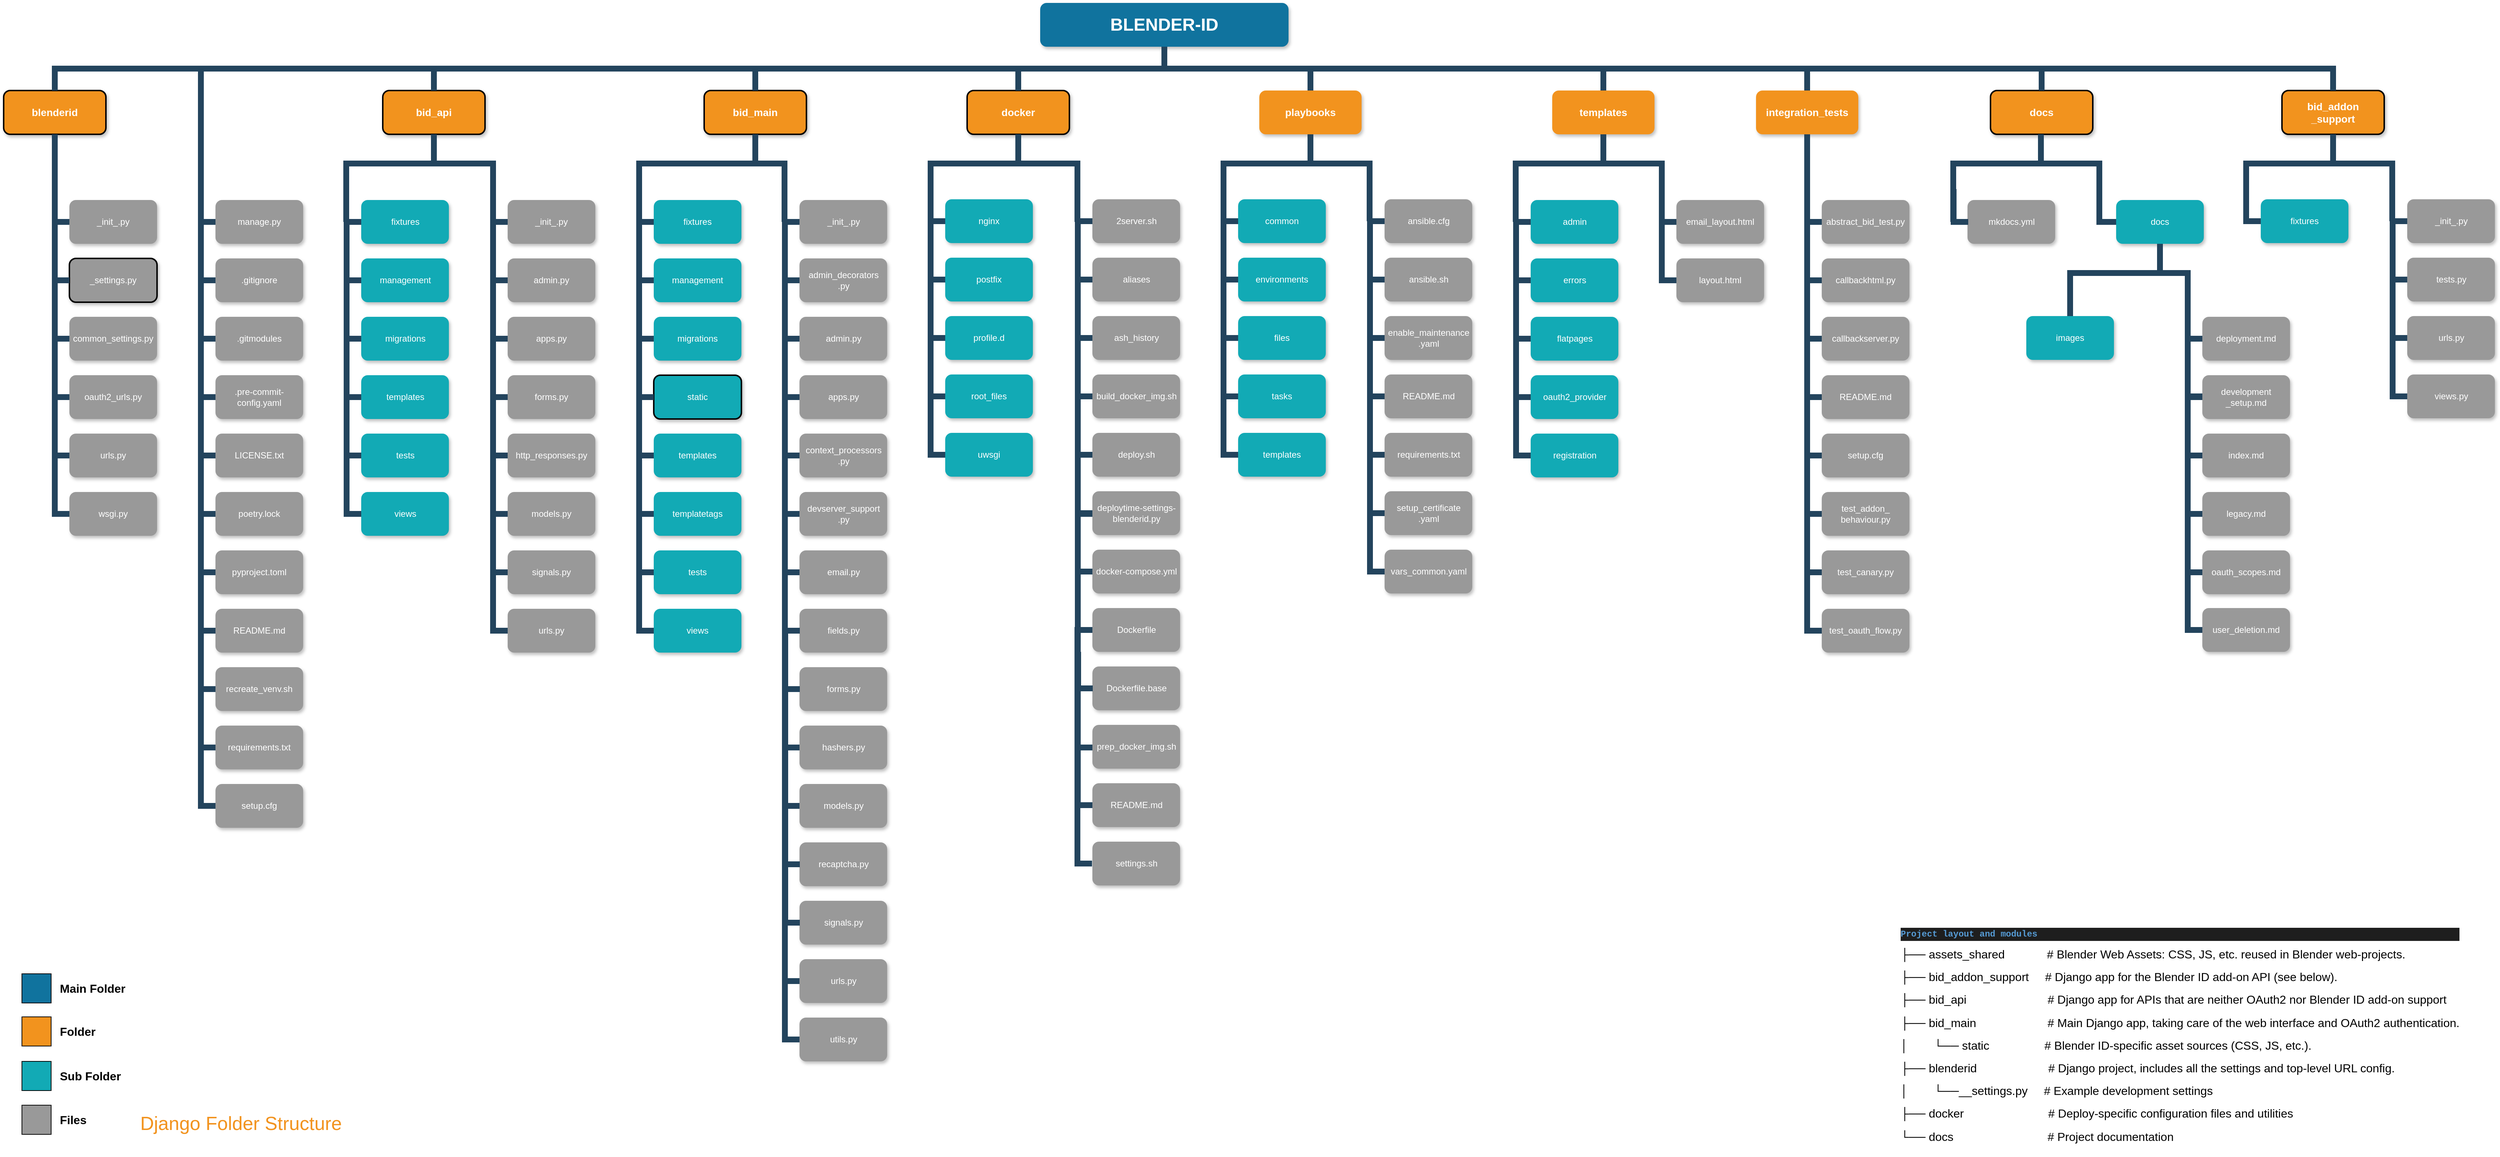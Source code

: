 <mxfile version="19.0.3" type="device"><diagram name="BlenderID" id="64c3da0e-402f-94eb-ee01-a36477274f13"><mxGraphModel dx="1955" dy="1455" grid="1" gridSize="10" guides="1" tooltips="1" connect="1" arrows="1" fold="1" page="1" pageScale="1" pageWidth="1169" pageHeight="826" background="none" math="0" shadow="0"><root><mxCell id="0"/><mxCell id="1" parent="0"/><mxCell id="2" value="BLENDER-ID" style="whiteSpace=wrap;rounded=1;shadow=1;fillColor=#10739E;strokeColor=none;fontColor=#FFFFFF;fontStyle=1;fontSize=24" parent="1" vertex="1"><mxGeometry x="1474" y="50" width="340" height="60" as="geometry"/></mxCell><mxCell id="3" value="blenderid" style="whiteSpace=wrap;rounded=1;fillColor=#F2931E;strokeColor=default;shadow=1;fontColor=#FFFFFF;fontStyle=1;fontSize=14;strokeWidth=2;" parent="1" vertex="1"><mxGeometry x="55" y="170.0" width="140" height="60" as="geometry"/></mxCell><mxCell id="4" value="bid_api" style="whiteSpace=wrap;rounded=1;fillColor=#F2931E;strokeColor=default;shadow=1;fontColor=#FFFFFF;fontStyle=1;fontSize=14;strokeWidth=2;" parent="1" vertex="1"><mxGeometry x="574" y="170.0" width="140" height="60" as="geometry"/></mxCell><mxCell id="5" value="templates" style="whiteSpace=wrap;rounded=1;fillColor=#F2931E;strokeColor=none;shadow=1;fontColor=#FFFFFF;fontStyle=1;fontSize=14" parent="1" vertex="1"><mxGeometry x="2175" y="170.0" width="140" height="60" as="geometry"/></mxCell><mxCell id="6" value="bid_main" style="whiteSpace=wrap;rounded=1;fillColor=#F2931E;strokeColor=default;shadow=1;fontColor=#FFFFFF;fontStyle=1;fontSize=14;strokeWidth=2;" parent="1" vertex="1"><mxGeometry x="1014" y="170.0" width="140" height="60" as="geometry"/></mxCell><mxCell id="7" value="docker" style="whiteSpace=wrap;rounded=1;fillColor=#F2931E;strokeColor=default;shadow=1;fontColor=#FFFFFF;fontStyle=1;fontSize=14;strokeWidth=2;" parent="1" vertex="1"><mxGeometry x="1374" y="170.0" width="140" height="60" as="geometry"/></mxCell><mxCell id="8" value="playbooks" style="whiteSpace=wrap;rounded=1;fillColor=#F2931E;strokeColor=none;shadow=1;fontColor=#FFFFFF;fontStyle=1;fontSize=14" parent="1" vertex="1"><mxGeometry x="1774" y="170.0" width="140" height="60" as="geometry"/></mxCell><mxCell id="10" value="_init_.py" style="whiteSpace=wrap;rounded=1;fillColor=#999999;strokeColor=none;shadow=1;fontColor=#FFFFFF;" parent="1" vertex="1"><mxGeometry x="145" y="320.0" width="120" height="60" as="geometry"/></mxCell><mxCell id="12" value="manage.py" style="whiteSpace=wrap;rounded=1;fillColor=#999999;strokeColor=none;shadow=1;fontColor=#FFFFFF;" parent="1" vertex="1"><mxGeometry x="345" y="320.0" width="120" height="60" as="geometry"/></mxCell><mxCell id="23" value="_settings.py" style="whiteSpace=wrap;rounded=1;fillColor=#999999;strokeColor=default;shadow=1;fontColor=#FFFFFF;fontStyle=0;strokeWidth=2;" parent="1" vertex="1"><mxGeometry x="145.0" y="400.0" width="120" height="60" as="geometry"/></mxCell><mxCell id="24" value="common_settings.py" style="whiteSpace=wrap;rounded=1;fillColor=#999999;strokeColor=none;shadow=1;fontColor=#FFFFFF;fontStyle=0" parent="1" vertex="1"><mxGeometry x="145.0" y="480.0" width="120" height="60" as="geometry"/></mxCell><mxCell id="25" value="oauth2_urls.py" style="whiteSpace=wrap;rounded=1;fillColor=#999999;strokeColor=none;shadow=1;fontColor=#FFFFFF;fontStyle=0" parent="1" vertex="1"><mxGeometry x="145.0" y="560.0" width="120" height="60" as="geometry"/></mxCell><mxCell id="26" value="urls.py" style="whiteSpace=wrap;rounded=1;fillColor=#999999;strokeColor=none;shadow=1;fontColor=#FFFFFF;fontStyle=0" parent="1" vertex="1"><mxGeometry x="145.0" y="640.0" width="120" height="60" as="geometry"/></mxCell><mxCell id="27" value="wsgi.py" style="whiteSpace=wrap;rounded=1;fillColor=#999999;strokeColor=none;shadow=1;fontColor=#FFFFFF;fontStyle=0" parent="1" vertex="1"><mxGeometry x="145.0" y="720.0" width="120" height="60" as="geometry"/></mxCell><mxCell id="38" value=".gitignore" style="whiteSpace=wrap;rounded=1;fillColor=#999999;strokeColor=none;shadow=1;fontColor=#FFFFFF;fontStyle=0" parent="1" vertex="1"><mxGeometry x="345.0" y="400.0" width="120" height="60" as="geometry"/></mxCell><mxCell id="39" value=".gitmodules" style="whiteSpace=wrap;rounded=1;fillColor=#999999;strokeColor=none;shadow=1;fontColor=#FFFFFF;fontStyle=0" parent="1" vertex="1"><mxGeometry x="345.0" y="480.0" width="120" height="60" as="geometry"/></mxCell><mxCell id="40" value=".pre-commit-config.yaml" style="whiteSpace=wrap;rounded=1;fillColor=#999999;strokeColor=none;shadow=1;fontColor=#FFFFFF;fontStyle=0" parent="1" vertex="1"><mxGeometry x="345.0" y="560.0" width="120" height="60" as="geometry"/></mxCell><mxCell id="41" value="LICENSE.txt" style="whiteSpace=wrap;rounded=1;fillColor=#999999;strokeColor=none;shadow=1;fontColor=#FFFFFF;fontStyle=0" parent="1" vertex="1"><mxGeometry x="345.0" y="640.0" width="120" height="60" as="geometry"/></mxCell><mxCell id="42" value="poetry.lock" style="whiteSpace=wrap;rounded=1;fillColor=#999999;strokeColor=none;shadow=1;fontColor=#FFFFFF;fontStyle=0" parent="1" vertex="1"><mxGeometry x="345" y="720.0" width="120" height="60" as="geometry"/></mxCell><mxCell id="43" value="fixtures" style="whiteSpace=wrap;rounded=1;fillColor=#12AAB5;strokeColor=none;shadow=1;fontColor=#FFFFFF;" parent="1" vertex="1"><mxGeometry x="544.5" y="320.0" width="120" height="60" as="geometry"/></mxCell><mxCell id="44" value="_init_.py" style="whiteSpace=wrap;rounded=1;fillColor=#999999;strokeColor=none;shadow=1;fontColor=#FFFFFF;" parent="1" vertex="1"><mxGeometry x="745.0" y="320.0" width="120" height="60" as="geometry"/></mxCell><mxCell id="45" value="management" style="whiteSpace=wrap;rounded=1;fillColor=#12AAB5;strokeColor=none;shadow=1;fontColor=#FFFFFF;fontStyle=0" parent="1" vertex="1"><mxGeometry x="544.5" y="400.0" width="120" height="60" as="geometry"/></mxCell><mxCell id="46" value="migrations" style="whiteSpace=wrap;rounded=1;fillColor=#12AAB5;strokeColor=none;shadow=1;fontColor=#FFFFFF;fontStyle=0" parent="1" vertex="1"><mxGeometry x="544.5" y="480.0" width="120" height="60" as="geometry"/></mxCell><mxCell id="47" value="templates" style="whiteSpace=wrap;rounded=1;fillColor=#12AAB5;strokeColor=none;shadow=1;fontColor=#FFFFFF;fontStyle=0" parent="1" vertex="1"><mxGeometry x="544.5" y="560.0" width="120" height="60" as="geometry"/></mxCell><mxCell id="48" value="tests" style="whiteSpace=wrap;rounded=1;fillColor=#12AAB5;strokeColor=none;shadow=1;fontColor=#FFFFFF;fontStyle=0" parent="1" vertex="1"><mxGeometry x="544.5" y="640.0" width="120" height="60" as="geometry"/></mxCell><mxCell id="49" value="views" style="whiteSpace=wrap;rounded=1;fillColor=#12AAB5;strokeColor=none;shadow=1;fontColor=#FFFFFF;fontStyle=0" parent="1" vertex="1"><mxGeometry x="544.5" y="720.0" width="120" height="60" as="geometry"/></mxCell><mxCell id="50" value="admin.py" style="whiteSpace=wrap;rounded=1;fillColor=#999999;strokeColor=none;shadow=1;fontColor=#FFFFFF;fontStyle=0" parent="1" vertex="1"><mxGeometry x="745.0" y="400.0" width="120" height="60" as="geometry"/></mxCell><mxCell id="51" value="apps.py" style="whiteSpace=wrap;rounded=1;fillColor=#999999;strokeColor=none;shadow=1;fontColor=#FFFFFF;fontStyle=0" parent="1" vertex="1"><mxGeometry x="745.0" y="480.0" width="120" height="60" as="geometry"/></mxCell><mxCell id="52" value="forms.py" style="whiteSpace=wrap;rounded=1;fillColor=#999999;strokeColor=none;shadow=1;fontColor=#FFFFFF;fontStyle=0" parent="1" vertex="1"><mxGeometry x="745.0" y="560.0" width="120" height="60" as="geometry"/></mxCell><mxCell id="53" value="http_responses.py" style="whiteSpace=wrap;rounded=1;fillColor=#999999;strokeColor=none;shadow=1;fontColor=#FFFFFF;fontStyle=0" parent="1" vertex="1"><mxGeometry x="745.0" y="640.0" width="120" height="60" as="geometry"/></mxCell><mxCell id="54" value="models.py" style="whiteSpace=wrap;rounded=1;fillColor=#999999;strokeColor=none;shadow=1;fontColor=#FFFFFF;fontStyle=0" parent="1" vertex="1"><mxGeometry x="745.0" y="720.0" width="120" height="60" as="geometry"/></mxCell><mxCell id="103" value="" style="edgeStyle=elbowEdgeStyle;elbow=vertical;rounded=0;fontColor=#000000;endArrow=none;endFill=0;strokeWidth=8;strokeColor=#23445D;exitX=0.5;exitY=1;exitDx=0;exitDy=0;" parent="1" source="3" edge="1"><mxGeometry width="100" height="100" relative="1" as="geometry"><mxPoint x="305" y="240" as="sourcePoint"/><mxPoint x="125" y="350" as="targetPoint"/><Array as="points"><mxPoint x="215" y="260"/><mxPoint x="215" y="270"/><mxPoint x="125" y="290"/></Array></mxGeometry></mxCell><mxCell id="104" value="" style="edgeStyle=elbowEdgeStyle;elbow=vertical;rounded=0;fontColor=#000000;endArrow=none;endFill=0;strokeWidth=8;strokeColor=#23445D;" parent="1" edge="1"><mxGeometry width="100" height="100" relative="1" as="geometry"><mxPoint x="325" y="140" as="sourcePoint"/><mxPoint x="325" y="290" as="targetPoint"/><Array as="points"><mxPoint x="245" y="210"/></Array></mxGeometry></mxCell><mxCell id="105" value="" style="edgeStyle=elbowEdgeStyle;elbow=horizontal;rounded=0;fontColor=#000000;endArrow=none;endFill=0;strokeWidth=8;strokeColor=#23445D;" parent="1" target="23" edge="1"><mxGeometry width="100" height="100" relative="1" as="geometry"><mxPoint x="125" y="380" as="sourcePoint"/><mxPoint x="185" y="380" as="targetPoint"/><Array as="points"><mxPoint x="125" y="380"/></Array></mxGeometry></mxCell><mxCell id="106" value="" style="edgeStyle=elbowEdgeStyle;elbow=horizontal;rounded=0;fontColor=#000000;endArrow=none;endFill=0;strokeWidth=8;strokeColor=#23445D;" parent="1" source="10" target="24" edge="1"><mxGeometry width="100" height="100" relative="1" as="geometry"><mxPoint x="155" y="340" as="sourcePoint"/><mxPoint x="155" y="440" as="targetPoint"/><Array as="points"><mxPoint x="125" y="400"/></Array></mxGeometry></mxCell><mxCell id="107" value="" style="edgeStyle=elbowEdgeStyle;elbow=horizontal;rounded=0;fontColor=#000000;endArrow=none;endFill=0;strokeWidth=8;strokeColor=#23445D;" parent="1" source="10" target="27" edge="1"><mxGeometry width="100" height="100" relative="1" as="geometry"><mxPoint x="155" y="340" as="sourcePoint"/><mxPoint x="155" y="440" as="targetPoint"/><Array as="points"><mxPoint x="125" y="540"/></Array></mxGeometry></mxCell><mxCell id="109" value="" style="edgeStyle=elbowEdgeStyle;elbow=horizontal;rounded=0;fontColor=#000000;endArrow=none;endFill=0;strokeWidth=8;strokeColor=#23445D;" parent="1" source="10" target="26" edge="1"><mxGeometry width="100" height="100" relative="1" as="geometry"><mxPoint x="175" y="360" as="sourcePoint"/><mxPoint x="175" y="460" as="targetPoint"/><Array as="points"><mxPoint x="125" y="410"/></Array></mxGeometry></mxCell><mxCell id="110" value="" style="edgeStyle=elbowEdgeStyle;elbow=horizontal;rounded=0;fontColor=#000000;endArrow=none;endFill=0;strokeWidth=8;strokeColor=#23445D;" parent="1" source="10" target="25" edge="1"><mxGeometry width="100" height="100" relative="1" as="geometry"><mxPoint x="185" y="370" as="sourcePoint"/><mxPoint x="185" y="470" as="targetPoint"/><Array as="points"><mxPoint x="125" y="430"/></Array></mxGeometry></mxCell><mxCell id="111" value="" style="edgeStyle=elbowEdgeStyle;elbow=horizontal;rounded=0;fontColor=#000000;endArrow=none;endFill=0;strokeWidth=8;strokeColor=#23445D;" parent="1" target="38" edge="1"><mxGeometry width="100" height="100" relative="1" as="geometry"><mxPoint x="325" y="290" as="sourcePoint"/><mxPoint x="335" y="430.0" as="targetPoint"/><Array as="points"><mxPoint x="325" y="380"/></Array></mxGeometry></mxCell><mxCell id="112" value="" style="edgeStyle=elbowEdgeStyle;elbow=horizontal;rounded=0;fontColor=#000000;endArrow=none;endFill=0;strokeWidth=8;strokeColor=#23445D;" parent="1" source="12" target="39" edge="1"><mxGeometry width="100" height="100" relative="1" as="geometry"><mxPoint x="335" y="330.0" as="sourcePoint"/><mxPoint x="335" y="510.0" as="targetPoint"/><Array as="points"><mxPoint x="325" y="420"/></Array></mxGeometry></mxCell><mxCell id="113" value="" style="edgeStyle=elbowEdgeStyle;elbow=horizontal;rounded=0;fontColor=#000000;endArrow=none;endFill=0;strokeWidth=8;strokeColor=#23445D;" parent="1" source="12" target="42" edge="1"><mxGeometry width="100" height="100" relative="1" as="geometry"><mxPoint x="335" y="330.0" as="sourcePoint"/><mxPoint x="335.0" y="750.0" as="targetPoint"/><Array as="points"><mxPoint x="325" y="540"/></Array></mxGeometry></mxCell><mxCell id="114" value="" style="edgeStyle=elbowEdgeStyle;elbow=horizontal;rounded=0;fontColor=#000000;endArrow=none;endFill=0;strokeWidth=8;strokeColor=#23445D;" parent="1" source="12" target="41" edge="1"><mxGeometry width="100" height="100" relative="1" as="geometry"><mxPoint x="335" y="330.0" as="sourcePoint"/><mxPoint x="335.0" y="670.0" as="targetPoint"/><Array as="points"><mxPoint x="325" y="500"/></Array></mxGeometry></mxCell><mxCell id="115" value="" style="edgeStyle=elbowEdgeStyle;elbow=horizontal;rounded=0;fontColor=#000000;endArrow=none;endFill=0;strokeWidth=8;strokeColor=#23445D;" parent="1" source="12" target="40" edge="1"><mxGeometry width="100" height="100" relative="1" as="geometry"><mxPoint x="335" y="330.0" as="sourcePoint"/><mxPoint x="335" y="590.0" as="targetPoint"/><Array as="points"><mxPoint x="325" y="460"/></Array></mxGeometry></mxCell><mxCell id="116" value="" style="edgeStyle=elbowEdgeStyle;elbow=vertical;rounded=0;fontColor=#000000;endArrow=none;endFill=0;strokeWidth=8;strokeColor=#23445D;exitX=0.5;exitY=1;exitDx=0;exitDy=0;" parent="1" source="4" edge="1"><mxGeometry width="100" height="100" relative="1" as="geometry"><mxPoint x="680" y="230" as="sourcePoint"/><mxPoint x="524" y="350" as="targetPoint"/><Array as="points"><mxPoint x="594" y="270"/><mxPoint x="554" y="270"/><mxPoint x="504" y="300"/><mxPoint x="574" y="270"/><mxPoint x="504" y="290"/></Array></mxGeometry></mxCell><mxCell id="117" value="" style="edgeStyle=elbowEdgeStyle;elbow=vertical;rounded=0;fontColor=#000000;endArrow=none;endFill=0;strokeWidth=8;strokeColor=#23445D;" parent="1" edge="1"><mxGeometry width="100" height="100" relative="1" as="geometry"><mxPoint x="610" y="270" as="sourcePoint"/><mxPoint x="725" y="370" as="targetPoint"/><Array as="points"><mxPoint x="695" y="270"/><mxPoint x="695" y="270"/><mxPoint x="685" y="250"/><mxPoint x="705" y="270"/></Array></mxGeometry></mxCell><mxCell id="118" value="" style="edgeStyle=elbowEdgeStyle;elbow=horizontal;rounded=0;fontColor=#000000;endArrow=none;endFill=0;strokeWidth=8;strokeColor=#23445D;" parent="1" target="45" edge="1"><mxGeometry width="100" height="100" relative="1" as="geometry"><mxPoint x="524.5" y="380" as="sourcePoint"/><mxPoint x="534.5" y="430" as="targetPoint"/><Array as="points"><mxPoint x="524.5" y="380"/></Array></mxGeometry></mxCell><mxCell id="119" value="" style="edgeStyle=elbowEdgeStyle;elbow=horizontal;rounded=0;fontColor=#000000;endArrow=none;endFill=0;strokeWidth=8;strokeColor=#23445D;" parent="1" source="43" target="46" edge="1"><mxGeometry width="100" height="100" relative="1" as="geometry"><mxPoint x="534.5" y="330" as="sourcePoint"/><mxPoint x="534.5" y="510" as="targetPoint"/><Array as="points"><mxPoint x="524.5" y="420"/></Array></mxGeometry></mxCell><mxCell id="120" value="" style="edgeStyle=elbowEdgeStyle;elbow=horizontal;rounded=0;fontColor=#000000;endArrow=none;endFill=0;strokeWidth=8;strokeColor=#23445D;" parent="1" source="43" target="49" edge="1"><mxGeometry width="100" height="100" relative="1" as="geometry"><mxPoint x="534.5" y="330" as="sourcePoint"/><mxPoint x="534.5" y="750" as="targetPoint"/><Array as="points"><mxPoint x="524.5" y="550"/></Array></mxGeometry></mxCell><mxCell id="121" value="" style="edgeStyle=elbowEdgeStyle;elbow=horizontal;rounded=0;fontColor=#000000;endArrow=none;endFill=0;strokeWidth=8;strokeColor=#23445D;" parent="1" source="43" target="48" edge="1"><mxGeometry width="100" height="100" relative="1" as="geometry"><mxPoint x="534.5" y="330" as="sourcePoint"/><mxPoint x="534.5" y="670" as="targetPoint"/><Array as="points"><mxPoint x="524.5" y="500"/></Array></mxGeometry></mxCell><mxCell id="122" value="" style="edgeStyle=elbowEdgeStyle;elbow=horizontal;rounded=0;fontColor=#000000;endArrow=none;endFill=0;strokeWidth=8;strokeColor=#23445D;" parent="1" source="43" target="47" edge="1"><mxGeometry width="100" height="100" relative="1" as="geometry"><mxPoint x="534.5" y="330" as="sourcePoint"/><mxPoint x="534.5" y="590" as="targetPoint"/><Array as="points"><mxPoint x="524.5" y="470"/></Array></mxGeometry></mxCell><mxCell id="123" value="" style="edgeStyle=elbowEdgeStyle;elbow=horizontal;rounded=0;fontColor=#000000;endArrow=none;endFill=0;strokeWidth=8;strokeColor=#23445D;" parent="1" target="50" edge="1"><mxGeometry width="100" height="100" relative="1" as="geometry"><mxPoint x="725" y="380" as="sourcePoint"/><mxPoint x="725.0" y="430" as="targetPoint"/><Array as="points"><mxPoint x="725" y="380"/></Array></mxGeometry></mxCell><mxCell id="124" value="" style="edgeStyle=elbowEdgeStyle;elbow=horizontal;rounded=0;fontColor=#000000;endArrow=none;endFill=0;strokeWidth=8;strokeColor=#23445D;" parent="1" source="44" target="51" edge="1"><mxGeometry width="100" height="100" relative="1" as="geometry"><mxPoint x="725" y="330" as="sourcePoint"/><mxPoint x="725.0" y="510" as="targetPoint"/><Array as="points"><mxPoint x="725" y="420"/></Array></mxGeometry></mxCell><mxCell id="125" value="" style="edgeStyle=elbowEdgeStyle;elbow=horizontal;rounded=0;fontColor=#000000;endArrow=none;endFill=0;strokeWidth=8;strokeColor=#23445D;" parent="1" source="44" target="54" edge="1"><mxGeometry width="100" height="100" relative="1" as="geometry"><mxPoint x="725" y="330" as="sourcePoint"/><mxPoint x="725" y="750" as="targetPoint"/><Array as="points"><mxPoint x="725" y="540"/></Array></mxGeometry></mxCell><mxCell id="126" value="" style="edgeStyle=elbowEdgeStyle;elbow=horizontal;rounded=0;fontColor=#000000;endArrow=none;endFill=0;strokeWidth=8;strokeColor=#23445D;" parent="1" source="44" target="53" edge="1"><mxGeometry width="100" height="100" relative="1" as="geometry"><mxPoint x="725" y="330" as="sourcePoint"/><mxPoint x="725" y="670" as="targetPoint"/><Array as="points"><mxPoint x="725" y="500"/></Array></mxGeometry></mxCell><mxCell id="127" value="" style="edgeStyle=elbowEdgeStyle;elbow=horizontal;rounded=0;fontColor=#000000;endArrow=none;endFill=0;strokeWidth=8;strokeColor=#23445D;" parent="1" source="44" target="52" edge="1"><mxGeometry width="100" height="100" relative="1" as="geometry"><mxPoint x="725" y="330" as="sourcePoint"/><mxPoint x="725.0" y="590" as="targetPoint"/><Array as="points"><mxPoint x="725" y="470"/></Array></mxGeometry></mxCell><mxCell id="221" value="" style="edgeStyle=elbowEdgeStyle;elbow=vertical;rounded=0;fontColor=#000000;endArrow=none;endFill=0;strokeWidth=8;strokeColor=#23445D;exitX=0.5;exitY=1;exitDx=0;exitDy=0;" parent="1" source="6" edge="1"><mxGeometry width="100" height="100" relative="1" as="geometry"><mxPoint x="1095" y="230.0" as="sourcePoint"/><mxPoint x="925" y="350" as="targetPoint"/><Array as="points"><mxPoint x="1011" y="270"/></Array></mxGeometry></mxCell><mxCell id="222" value="" style="edgeStyle=elbowEdgeStyle;elbow=vertical;rounded=0;fontColor=#000000;endArrow=none;endFill=0;strokeWidth=8;strokeColor=#23445D;" parent="1" edge="1"><mxGeometry width="100" height="100" relative="1" as="geometry"><mxPoint x="1064" y="270" as="sourcePoint"/><mxPoint x="1124" y="350" as="targetPoint"/><Array as="points"><mxPoint x="1104" y="270"/></Array></mxGeometry></mxCell><mxCell id="223" value="" style="edgeStyle=elbowEdgeStyle;elbow=vertical;rounded=0;fontColor=#000000;endArrow=none;endFill=0;strokeWidth=8;strokeColor=#23445D;exitX=0.5;exitY=1;exitDx=0;exitDy=0;" parent="1" source="7" edge="1"><mxGeometry width="100" height="100" relative="1" as="geometry"><mxPoint x="1448" y="230.0" as="sourcePoint"/><mxPoint x="1324" y="360" as="targetPoint"/><Array as="points"><mxPoint x="1311" y="270"/></Array></mxGeometry></mxCell><mxCell id="225" value="" style="edgeStyle=elbowEdgeStyle;elbow=vertical;rounded=0;fontColor=#000000;endArrow=none;endFill=0;strokeWidth=8;strokeColor=#23445D;exitX=0.5;exitY=1;exitDx=0;exitDy=0;" parent="1" source="8" edge="1"><mxGeometry width="100" height="100" relative="1" as="geometry"><mxPoint x="1840" y="230" as="sourcePoint"/><mxPoint x="1725" y="380" as="targetPoint"/><Array as="points"><mxPoint x="1766" y="270"/></Array></mxGeometry></mxCell><mxCell id="229" value="" style="edgeStyle=elbowEdgeStyle;elbow=vertical;rounded=0;fontColor=#000000;endArrow=none;endFill=0;strokeWidth=8;strokeColor=#23445D;" parent="1" source="2" target="3" edge="1"><mxGeometry width="100" height="100" relative="1" as="geometry"><mxPoint x="620" y="140" as="sourcePoint"/><mxPoint x="720" y="40" as="targetPoint"/></mxGeometry></mxCell><mxCell id="230" value="" style="edgeStyle=elbowEdgeStyle;elbow=vertical;rounded=0;fontColor=#000000;endArrow=none;endFill=0;strokeWidth=8;strokeColor=#23445D;" parent="1" source="2" target="4" edge="1"><mxGeometry width="100" height="100" relative="1" as="geometry"><mxPoint x="630" y="150" as="sourcePoint"/><mxPoint x="730" y="50" as="targetPoint"/></mxGeometry></mxCell><mxCell id="231" value="" style="edgeStyle=elbowEdgeStyle;elbow=vertical;rounded=0;fontColor=#000000;endArrow=none;endFill=0;strokeWidth=8;strokeColor=#23445D;" parent="1" source="2" target="6" edge="1"><mxGeometry width="100" height="100" relative="1" as="geometry"><mxPoint x="640" y="160" as="sourcePoint"/><mxPoint x="740" y="60" as="targetPoint"/></mxGeometry></mxCell><mxCell id="232" value="" style="edgeStyle=elbowEdgeStyle;elbow=vertical;rounded=0;fontColor=#000000;endArrow=none;endFill=0;strokeWidth=8;strokeColor=#23445D;exitX=0.5;exitY=1;exitDx=0;exitDy=0;" parent="1" source="2" target="7" edge="1"><mxGeometry width="100" height="100" relative="1" as="geometry"><mxPoint x="1191" y="110" as="sourcePoint"/><mxPoint x="691" y="70" as="targetPoint"/></mxGeometry></mxCell><mxCell id="233" value="" style="edgeStyle=elbowEdgeStyle;elbow=vertical;rounded=0;fontColor=#000000;endArrow=none;endFill=0;strokeWidth=8;strokeColor=#23445D;" parent="1" source="2" target="8" edge="1"><mxGeometry width="100" height="100" relative="1" as="geometry"><mxPoint x="660" y="180" as="sourcePoint"/><mxPoint x="760" y="80" as="targetPoint"/></mxGeometry></mxCell><mxCell id="234" value="" style="edgeStyle=elbowEdgeStyle;elbow=vertical;rounded=0;fontColor=#000000;endArrow=none;endFill=0;strokeWidth=8;strokeColor=#23445D;" parent="1" source="2" target="5" edge="1"><mxGeometry width="100" height="100" relative="1" as="geometry"><mxPoint x="670" y="190" as="sourcePoint"/><mxPoint x="770" y="90" as="targetPoint"/></mxGeometry></mxCell><mxCell id="p_DL53A-sWb5aEt4B0k2-234" value="pyproject.toml" style="whiteSpace=wrap;rounded=1;fillColor=#999999;strokeColor=none;shadow=1;fontColor=#FFFFFF;fontStyle=0" parent="1" vertex="1"><mxGeometry x="345.0" y="800.0" width="120" height="60" as="geometry"/></mxCell><mxCell id="p_DL53A-sWb5aEt4B0k2-235" value="README.md" style="whiteSpace=wrap;rounded=1;fillColor=#999999;strokeColor=none;shadow=1;fontColor=#FFFFFF;fontStyle=0" parent="1" vertex="1"><mxGeometry x="345.0" y="880.0" width="120" height="60" as="geometry"/></mxCell><mxCell id="p_DL53A-sWb5aEt4B0k2-236" value="recreate_venv.sh" style="whiteSpace=wrap;rounded=1;fillColor=#999999;strokeColor=none;shadow=1;fontColor=#FFFFFF;fontStyle=0" parent="1" vertex="1"><mxGeometry x="345.0" y="960.0" width="120" height="60" as="geometry"/></mxCell><mxCell id="p_DL53A-sWb5aEt4B0k2-237" value="requirements.txt" style="whiteSpace=wrap;rounded=1;fillColor=#999999;strokeColor=none;shadow=1;fontColor=#FFFFFF;fontStyle=0" parent="1" vertex="1"><mxGeometry x="345.0" y="1040" width="120" height="60" as="geometry"/></mxCell><mxCell id="p_DL53A-sWb5aEt4B0k2-238" value="setup.cfg" style="whiteSpace=wrap;rounded=1;fillColor=#999999;strokeColor=none;shadow=1;fontColor=#FFFFFF;fontStyle=0" parent="1" vertex="1"><mxGeometry x="345" y="1120" width="120" height="60" as="geometry"/></mxCell><mxCell id="p_DL53A-sWb5aEt4B0k2-239" value="" style="edgeStyle=elbowEdgeStyle;elbow=horizontal;rounded=0;fontColor=#000000;endArrow=none;endFill=0;strokeWidth=8;strokeColor=#23445D;" parent="1" edge="1"><mxGeometry width="100" height="100" relative="1" as="geometry"><mxPoint x="325" y="690" as="sourcePoint"/><mxPoint x="345.0" y="830" as="targetPoint"/><Array as="points"><mxPoint x="325" y="780"/></Array></mxGeometry></mxCell><mxCell id="p_DL53A-sWb5aEt4B0k2-240" value="" style="edgeStyle=elbowEdgeStyle;elbow=horizontal;rounded=0;fontColor=#000000;endArrow=none;endFill=0;strokeWidth=8;strokeColor=#23445D;" parent="1" edge="1"><mxGeometry width="100" height="100" relative="1" as="geometry"><mxPoint x="345" y="750" as="sourcePoint"/><mxPoint x="345.0" y="910" as="targetPoint"/><Array as="points"><mxPoint x="325" y="820"/></Array></mxGeometry></mxCell><mxCell id="p_DL53A-sWb5aEt4B0k2-241" value="" style="edgeStyle=elbowEdgeStyle;elbow=horizontal;rounded=0;fontColor=#000000;endArrow=none;endFill=0;strokeWidth=8;strokeColor=#23445D;" parent="1" edge="1"><mxGeometry width="100" height="100" relative="1" as="geometry"><mxPoint x="345" y="750" as="sourcePoint"/><mxPoint x="345" y="1150" as="targetPoint"/><Array as="points"><mxPoint x="325" y="940"/></Array></mxGeometry></mxCell><mxCell id="p_DL53A-sWb5aEt4B0k2-242" value="" style="edgeStyle=elbowEdgeStyle;elbow=horizontal;rounded=0;fontColor=#000000;endArrow=none;endFill=0;strokeWidth=8;strokeColor=#23445D;" parent="1" edge="1"><mxGeometry width="100" height="100" relative="1" as="geometry"><mxPoint x="345" y="750" as="sourcePoint"/><mxPoint x="345" y="1070" as="targetPoint"/><Array as="points"><mxPoint x="325" y="900"/></Array></mxGeometry></mxCell><mxCell id="p_DL53A-sWb5aEt4B0k2-243" value="" style="edgeStyle=elbowEdgeStyle;elbow=horizontal;rounded=0;fontColor=#000000;endArrow=none;endFill=0;strokeWidth=8;strokeColor=#23445D;" parent="1" edge="1"><mxGeometry width="100" height="100" relative="1" as="geometry"><mxPoint x="345" y="750" as="sourcePoint"/><mxPoint x="345.0" y="990" as="targetPoint"/><Array as="points"><mxPoint x="325" y="860"/></Array></mxGeometry></mxCell><mxCell id="p_DL53A-sWb5aEt4B0k2-244" value="signals.py" style="whiteSpace=wrap;rounded=1;fillColor=#999999;strokeColor=none;shadow=1;fontColor=#FFFFFF;fontStyle=0" parent="1" vertex="1"><mxGeometry x="745.0" y="800.0" width="120" height="60" as="geometry"/></mxCell><mxCell id="p_DL53A-sWb5aEt4B0k2-245" value="urls.py" style="whiteSpace=wrap;rounded=1;fillColor=#999999;strokeColor=none;shadow=1;fontColor=#FFFFFF;fontStyle=0" parent="1" vertex="1"><mxGeometry x="745.0" y="880.0" width="120" height="60" as="geometry"/></mxCell><mxCell id="p_DL53A-sWb5aEt4B0k2-246" value="" style="edgeStyle=elbowEdgeStyle;elbow=horizontal;rounded=0;fontColor=#000000;endArrow=none;endFill=0;strokeWidth=8;strokeColor=#23445D;" parent="1" target="p_DL53A-sWb5aEt4B0k2-245" edge="1"><mxGeometry width="100" height="100" relative="1" as="geometry"><mxPoint x="745" y="510" as="sourcePoint"/><mxPoint x="725" y="910" as="targetPoint"/><Array as="points"><mxPoint x="725" y="700"/></Array></mxGeometry></mxCell><mxCell id="p_DL53A-sWb5aEt4B0k2-247" value="" style="edgeStyle=elbowEdgeStyle;elbow=horizontal;rounded=0;fontColor=#000000;endArrow=none;endFill=0;strokeWidth=8;strokeColor=#23445D;" parent="1" target="p_DL53A-sWb5aEt4B0k2-244" edge="1"><mxGeometry width="100" height="100" relative="1" as="geometry"><mxPoint x="745" y="510" as="sourcePoint"/><mxPoint x="725" y="830" as="targetPoint"/><Array as="points"><mxPoint x="725" y="660"/></Array></mxGeometry></mxCell><mxCell id="p_DL53A-sWb5aEt4B0k2-259" value="fixtures" style="whiteSpace=wrap;rounded=1;fillColor=#12AAB5;strokeColor=none;shadow=1;fontColor=#FFFFFF;" parent="1" vertex="1"><mxGeometry x="945.0" y="320.0" width="120" height="60" as="geometry"/></mxCell><mxCell id="p_DL53A-sWb5aEt4B0k2-260" value="_init_.py" style="whiteSpace=wrap;rounded=1;fillColor=#999999;strokeColor=none;shadow=1;fontColor=#FFFFFF;" parent="1" vertex="1"><mxGeometry x="1144.5" y="320.0" width="120" height="60" as="geometry"/></mxCell><mxCell id="p_DL53A-sWb5aEt4B0k2-261" value="management" style="whiteSpace=wrap;rounded=1;fillColor=#12AAB5;strokeColor=none;shadow=1;fontColor=#FFFFFF;fontStyle=0" parent="1" vertex="1"><mxGeometry x="945.0" y="400.0" width="120" height="60" as="geometry"/></mxCell><mxCell id="p_DL53A-sWb5aEt4B0k2-262" value="migrations" style="whiteSpace=wrap;rounded=1;fillColor=#12AAB5;strokeColor=none;shadow=1;fontColor=#FFFFFF;fontStyle=0" parent="1" vertex="1"><mxGeometry x="945.0" y="480.0" width="120" height="60" as="geometry"/></mxCell><mxCell id="p_DL53A-sWb5aEt4B0k2-263" value="static" style="whiteSpace=wrap;rounded=1;fillColor=#12AAB5;strokeColor=default;shadow=1;fontColor=#FFFFFF;fontStyle=0;strokeWidth=2;" parent="1" vertex="1"><mxGeometry x="945.0" y="560.0" width="120" height="60" as="geometry"/></mxCell><mxCell id="p_DL53A-sWb5aEt4B0k2-264" value="templates" style="whiteSpace=wrap;rounded=1;fillColor=#12AAB5;strokeColor=none;shadow=1;fontColor=#FFFFFF;fontStyle=0" parent="1" vertex="1"><mxGeometry x="945" y="640.0" width="120" height="60" as="geometry"/></mxCell><mxCell id="p_DL53A-sWb5aEt4B0k2-265" value="templatetags" style="whiteSpace=wrap;rounded=1;fillColor=#12AAB5;strokeColor=none;shadow=1;fontColor=#FFFFFF;fontStyle=0" parent="1" vertex="1"><mxGeometry x="945.0" y="720.0" width="120" height="60" as="geometry"/></mxCell><mxCell id="p_DL53A-sWb5aEt4B0k2-266" value="admin_decorators&#10;.py" style="whiteSpace=wrap;rounded=1;fillColor=#999999;strokeColor=none;shadow=1;fontColor=#FFFFFF;fontStyle=0" parent="1" vertex="1"><mxGeometry x="1144.5" y="400.0" width="120" height="60" as="geometry"/></mxCell><mxCell id="p_DL53A-sWb5aEt4B0k2-267" value="admin.py" style="whiteSpace=wrap;rounded=1;fillColor=#999999;strokeColor=none;shadow=1;fontColor=#FFFFFF;fontStyle=0" parent="1" vertex="1"><mxGeometry x="1144.5" y="480.0" width="120" height="60" as="geometry"/></mxCell><mxCell id="p_DL53A-sWb5aEt4B0k2-268" value="apps.py" style="whiteSpace=wrap;rounded=1;fillColor=#999999;strokeColor=none;shadow=1;fontColor=#FFFFFF;fontStyle=0" parent="1" vertex="1"><mxGeometry x="1144.5" y="560.0" width="120" height="60" as="geometry"/></mxCell><mxCell id="p_DL53A-sWb5aEt4B0k2-269" value="context_processors&#10;.py" style="whiteSpace=wrap;rounded=1;fillColor=#999999;strokeColor=none;shadow=1;fontColor=#FFFFFF;fontStyle=0" parent="1" vertex="1"><mxGeometry x="1144.5" y="640.0" width="120" height="60" as="geometry"/></mxCell><mxCell id="p_DL53A-sWb5aEt4B0k2-270" value="devserver_support&#10;.py" style="whiteSpace=wrap;rounded=1;fillColor=#999999;strokeColor=none;shadow=1;fontColor=#FFFFFF;fontStyle=0" parent="1" vertex="1"><mxGeometry x="1144.5" y="720.0" width="120" height="60" as="geometry"/></mxCell><mxCell id="p_DL53A-sWb5aEt4B0k2-272" value="" style="edgeStyle=elbowEdgeStyle;elbow=horizontal;rounded=0;fontColor=#000000;endArrow=none;endFill=0;strokeWidth=8;strokeColor=#23445D;" parent="1" target="p_DL53A-sWb5aEt4B0k2-261" edge="1"><mxGeometry width="100" height="100" relative="1" as="geometry"><mxPoint x="925" y="380" as="sourcePoint"/><mxPoint x="935.0" y="430" as="targetPoint"/><Array as="points"><mxPoint x="925" y="380"/></Array></mxGeometry></mxCell><mxCell id="p_DL53A-sWb5aEt4B0k2-273" value="" style="edgeStyle=elbowEdgeStyle;elbow=horizontal;rounded=0;fontColor=#000000;endArrow=none;endFill=0;strokeWidth=8;strokeColor=#23445D;" parent="1" source="p_DL53A-sWb5aEt4B0k2-259" target="p_DL53A-sWb5aEt4B0k2-262" edge="1"><mxGeometry width="100" height="100" relative="1" as="geometry"><mxPoint x="935" y="330" as="sourcePoint"/><mxPoint x="935.0" y="510" as="targetPoint"/><Array as="points"><mxPoint x="925" y="420"/></Array></mxGeometry></mxCell><mxCell id="p_DL53A-sWb5aEt4B0k2-274" value="" style="edgeStyle=elbowEdgeStyle;elbow=horizontal;rounded=0;fontColor=#000000;endArrow=none;endFill=0;strokeWidth=8;strokeColor=#23445D;" parent="1" source="p_DL53A-sWb5aEt4B0k2-259" target="p_DL53A-sWb5aEt4B0k2-265" edge="1"><mxGeometry width="100" height="100" relative="1" as="geometry"><mxPoint x="935" y="330" as="sourcePoint"/><mxPoint x="935" y="750" as="targetPoint"/><Array as="points"><mxPoint x="925" y="550"/></Array></mxGeometry></mxCell><mxCell id="p_DL53A-sWb5aEt4B0k2-275" value="" style="edgeStyle=elbowEdgeStyle;elbow=horizontal;rounded=0;fontColor=#000000;endArrow=none;endFill=0;strokeWidth=8;strokeColor=#23445D;" parent="1" source="p_DL53A-sWb5aEt4B0k2-259" target="p_DL53A-sWb5aEt4B0k2-264" edge="1"><mxGeometry width="100" height="100" relative="1" as="geometry"><mxPoint x="935" y="330" as="sourcePoint"/><mxPoint x="935" y="670" as="targetPoint"/><Array as="points"><mxPoint x="925" y="500"/></Array></mxGeometry></mxCell><mxCell id="p_DL53A-sWb5aEt4B0k2-276" value="" style="edgeStyle=elbowEdgeStyle;elbow=horizontal;rounded=0;fontColor=#000000;endArrow=none;endFill=0;strokeWidth=8;strokeColor=#23445D;" parent="1" source="p_DL53A-sWb5aEt4B0k2-259" target="p_DL53A-sWb5aEt4B0k2-263" edge="1"><mxGeometry width="100" height="100" relative="1" as="geometry"><mxPoint x="935" y="330" as="sourcePoint"/><mxPoint x="935.0" y="590" as="targetPoint"/><Array as="points"><mxPoint x="925" y="470"/></Array></mxGeometry></mxCell><mxCell id="p_DL53A-sWb5aEt4B0k2-277" value="" style="edgeStyle=elbowEdgeStyle;elbow=horizontal;rounded=0;fontColor=#000000;endArrow=none;endFill=0;strokeWidth=8;strokeColor=#23445D;" parent="1" target="p_DL53A-sWb5aEt4B0k2-266" edge="1"><mxGeometry width="100" height="100" relative="1" as="geometry"><mxPoint x="1124.5" y="380" as="sourcePoint"/><mxPoint x="1124.5" y="430" as="targetPoint"/><Array as="points"><mxPoint x="1124.5" y="380"/></Array></mxGeometry></mxCell><mxCell id="p_DL53A-sWb5aEt4B0k2-278" value="" style="edgeStyle=elbowEdgeStyle;elbow=horizontal;rounded=0;fontColor=#000000;endArrow=none;endFill=0;strokeWidth=8;strokeColor=#23445D;" parent="1" source="p_DL53A-sWb5aEt4B0k2-260" target="p_DL53A-sWb5aEt4B0k2-267" edge="1"><mxGeometry width="100" height="100" relative="1" as="geometry"><mxPoint x="1124.5" y="330" as="sourcePoint"/><mxPoint x="1124.5" y="510" as="targetPoint"/><Array as="points"><mxPoint x="1124.5" y="420"/></Array></mxGeometry></mxCell><mxCell id="p_DL53A-sWb5aEt4B0k2-279" value="" style="edgeStyle=elbowEdgeStyle;elbow=horizontal;rounded=0;fontColor=#000000;endArrow=none;endFill=0;strokeWidth=8;strokeColor=#23445D;" parent="1" source="p_DL53A-sWb5aEt4B0k2-260" target="p_DL53A-sWb5aEt4B0k2-270" edge="1"><mxGeometry width="100" height="100" relative="1" as="geometry"><mxPoint x="1124.5" y="330" as="sourcePoint"/><mxPoint x="1124.5" y="750" as="targetPoint"/><Array as="points"><mxPoint x="1124.5" y="540"/></Array></mxGeometry></mxCell><mxCell id="p_DL53A-sWb5aEt4B0k2-280" value="" style="edgeStyle=elbowEdgeStyle;elbow=horizontal;rounded=0;fontColor=#000000;endArrow=none;endFill=0;strokeWidth=8;strokeColor=#23445D;" parent="1" source="p_DL53A-sWb5aEt4B0k2-260" target="p_DL53A-sWb5aEt4B0k2-269" edge="1"><mxGeometry width="100" height="100" relative="1" as="geometry"><mxPoint x="1124.5" y="330" as="sourcePoint"/><mxPoint x="1124.5" y="670" as="targetPoint"/><Array as="points"><mxPoint x="1124.5" y="500"/></Array></mxGeometry></mxCell><mxCell id="p_DL53A-sWb5aEt4B0k2-281" value="" style="edgeStyle=elbowEdgeStyle;elbow=horizontal;rounded=0;fontColor=#000000;endArrow=none;endFill=0;strokeWidth=8;strokeColor=#23445D;" parent="1" source="p_DL53A-sWb5aEt4B0k2-260" target="p_DL53A-sWb5aEt4B0k2-268" edge="1"><mxGeometry width="100" height="100" relative="1" as="geometry"><mxPoint x="1124.5" y="330" as="sourcePoint"/><mxPoint x="1124.5" y="590" as="targetPoint"/><Array as="points"><mxPoint x="1124.5" y="470"/></Array></mxGeometry></mxCell><mxCell id="p_DL53A-sWb5aEt4B0k2-282" value="email.py" style="whiteSpace=wrap;rounded=1;fillColor=#999999;strokeColor=none;shadow=1;fontColor=#FFFFFF;fontStyle=0" parent="1" vertex="1"><mxGeometry x="1144.5" y="800.0" width="120" height="60" as="geometry"/></mxCell><mxCell id="p_DL53A-sWb5aEt4B0k2-283" value="fields.py" style="whiteSpace=wrap;rounded=1;fillColor=#999999;strokeColor=none;shadow=1;fontColor=#FFFFFF;fontStyle=0" parent="1" vertex="1"><mxGeometry x="1144.5" y="880.0" width="120" height="60" as="geometry"/></mxCell><mxCell id="p_DL53A-sWb5aEt4B0k2-284" value="" style="edgeStyle=elbowEdgeStyle;elbow=horizontal;rounded=0;fontColor=#000000;endArrow=none;endFill=0;strokeWidth=8;strokeColor=#23445D;" parent="1" target="p_DL53A-sWb5aEt4B0k2-283" edge="1"><mxGeometry width="100" height="100" relative="1" as="geometry"><mxPoint x="1144.5" y="510" as="sourcePoint"/><mxPoint x="1124.5" y="910" as="targetPoint"/><Array as="points"><mxPoint x="1124.5" y="700"/></Array></mxGeometry></mxCell><mxCell id="p_DL53A-sWb5aEt4B0k2-285" value="" style="edgeStyle=elbowEdgeStyle;elbow=horizontal;rounded=0;fontColor=#000000;endArrow=none;endFill=0;strokeWidth=8;strokeColor=#23445D;" parent="1" target="p_DL53A-sWb5aEt4B0k2-282" edge="1"><mxGeometry width="100" height="100" relative="1" as="geometry"><mxPoint x="1144.5" y="510" as="sourcePoint"/><mxPoint x="1124.5" y="830" as="targetPoint"/><Array as="points"><mxPoint x="1124.5" y="660"/></Array></mxGeometry></mxCell><mxCell id="p_DL53A-sWb5aEt4B0k2-286" value="tests" style="whiteSpace=wrap;rounded=1;fillColor=#12AAB5;strokeColor=none;shadow=1;fontColor=#FFFFFF;fontStyle=0" parent="1" vertex="1"><mxGeometry x="945" y="800.0" width="120" height="60" as="geometry"/></mxCell><mxCell id="p_DL53A-sWb5aEt4B0k2-287" value="views" style="whiteSpace=wrap;rounded=1;fillColor=#12AAB5;strokeColor=none;shadow=1;fontColor=#FFFFFF;fontStyle=0" parent="1" vertex="1"><mxGeometry x="945.0" y="880.0" width="120" height="60" as="geometry"/></mxCell><mxCell id="p_DL53A-sWb5aEt4B0k2-288" value="" style="edgeStyle=elbowEdgeStyle;elbow=horizontal;rounded=0;fontColor=#000000;endArrow=none;endFill=0;strokeWidth=8;strokeColor=#23445D;" parent="1" target="p_DL53A-sWb5aEt4B0k2-287" edge="1"><mxGeometry width="100" height="100" relative="1" as="geometry"><mxPoint x="945" y="510" as="sourcePoint"/><mxPoint x="935" y="910" as="targetPoint"/><Array as="points"><mxPoint x="925" y="710"/></Array></mxGeometry></mxCell><mxCell id="p_DL53A-sWb5aEt4B0k2-289" value="" style="edgeStyle=elbowEdgeStyle;elbow=horizontal;rounded=0;fontColor=#000000;endArrow=none;endFill=0;strokeWidth=8;strokeColor=#23445D;" parent="1" target="p_DL53A-sWb5aEt4B0k2-286" edge="1"><mxGeometry width="100" height="100" relative="1" as="geometry"><mxPoint x="945" y="510" as="sourcePoint"/><mxPoint x="935" y="830" as="targetPoint"/><Array as="points"><mxPoint x="925" y="660"/></Array></mxGeometry></mxCell><mxCell id="p_DL53A-sWb5aEt4B0k2-290" value="forms.py" style="whiteSpace=wrap;rounded=1;fillColor=#999999;strokeColor=none;shadow=1;fontColor=#FFFFFF;fontStyle=0" parent="1" vertex="1"><mxGeometry x="1144.5" y="960.0" width="120" height="60" as="geometry"/></mxCell><mxCell id="p_DL53A-sWb5aEt4B0k2-291" value="hashers.py" style="whiteSpace=wrap;rounded=1;fillColor=#999999;strokeColor=none;shadow=1;fontColor=#FFFFFF;fontStyle=0" parent="1" vertex="1"><mxGeometry x="1144.5" y="1040" width="120" height="60" as="geometry"/></mxCell><mxCell id="p_DL53A-sWb5aEt4B0k2-292" value="models.py" style="whiteSpace=wrap;rounded=1;fillColor=#999999;strokeColor=none;shadow=1;fontColor=#FFFFFF;fontStyle=0" parent="1" vertex="1"><mxGeometry x="1144.5" y="1120" width="120" height="60" as="geometry"/></mxCell><mxCell id="p_DL53A-sWb5aEt4B0k2-293" value="recaptcha.py" style="whiteSpace=wrap;rounded=1;fillColor=#999999;strokeColor=none;shadow=1;fontColor=#FFFFFF;fontStyle=0" parent="1" vertex="1"><mxGeometry x="1144.5" y="1200" width="120" height="60" as="geometry"/></mxCell><mxCell id="p_DL53A-sWb5aEt4B0k2-294" value="signals.py" style="whiteSpace=wrap;rounded=1;fillColor=#999999;strokeColor=none;shadow=1;fontColor=#FFFFFF;fontStyle=0" parent="1" vertex="1"><mxGeometry x="1144.5" y="1280" width="120" height="60" as="geometry"/></mxCell><mxCell id="p_DL53A-sWb5aEt4B0k2-295" value="" style="edgeStyle=elbowEdgeStyle;elbow=horizontal;rounded=0;fontColor=#000000;endArrow=none;endFill=0;strokeWidth=8;strokeColor=#23445D;" parent="1" target="p_DL53A-sWb5aEt4B0k2-292" edge="1"><mxGeometry width="100" height="100" relative="1" as="geometry"><mxPoint x="1144.5" y="910" as="sourcePoint"/><mxPoint x="1124.5" y="1150" as="targetPoint"/><Array as="points"><mxPoint x="1124.5" y="1030"/></Array></mxGeometry></mxCell><mxCell id="p_DL53A-sWb5aEt4B0k2-296" value="urls.py" style="whiteSpace=wrap;rounded=1;fillColor=#999999;strokeColor=none;shadow=1;fontColor=#FFFFFF;fontStyle=0" parent="1" vertex="1"><mxGeometry x="1144.5" y="1360" width="120" height="60" as="geometry"/></mxCell><mxCell id="p_DL53A-sWb5aEt4B0k2-297" value="utils.py" style="whiteSpace=wrap;rounded=1;fillColor=#999999;strokeColor=none;shadow=1;fontColor=#FFFFFF;fontStyle=0" parent="1" vertex="1"><mxGeometry x="1144.5" y="1440" width="120" height="60" as="geometry"/></mxCell><mxCell id="p_DL53A-sWb5aEt4B0k2-298" value="" style="edgeStyle=elbowEdgeStyle;elbow=horizontal;rounded=0;fontColor=#000000;endArrow=none;endFill=0;strokeWidth=8;strokeColor=#23445D;" parent="1" target="p_DL53A-sWb5aEt4B0k2-297" edge="1"><mxGeometry width="100" height="100" relative="1" as="geometry"><mxPoint x="1144.5" y="1070" as="sourcePoint"/><mxPoint x="1124.5" y="1470" as="targetPoint"/><Array as="points"><mxPoint x="1124.5" y="1260"/></Array></mxGeometry></mxCell><mxCell id="p_DL53A-sWb5aEt4B0k2-299" value="" style="edgeStyle=elbowEdgeStyle;elbow=horizontal;rounded=0;fontColor=#000000;endArrow=none;endFill=0;strokeWidth=8;strokeColor=#23445D;" parent="1" target="p_DL53A-sWb5aEt4B0k2-296" edge="1"><mxGeometry width="100" height="100" relative="1" as="geometry"><mxPoint x="1144.5" y="1070" as="sourcePoint"/><mxPoint x="1124.5" y="1390" as="targetPoint"/><Array as="points"><mxPoint x="1124.5" y="1220"/></Array></mxGeometry></mxCell><mxCell id="p_DL53A-sWb5aEt4B0k2-300" value="" style="edgeStyle=elbowEdgeStyle;elbow=horizontal;rounded=0;fontColor=#000000;endArrow=none;endFill=0;strokeWidth=8;strokeColor=#23445D;" parent="1" edge="1"><mxGeometry width="100" height="100" relative="1" as="geometry"><mxPoint x="1125" y="940" as="sourcePoint"/><mxPoint x="1145.0" y="990" as="targetPoint"/><Array as="points"><mxPoint x="1125" y="940"/></Array></mxGeometry></mxCell><mxCell id="p_DL53A-sWb5aEt4B0k2-301" value="" style="edgeStyle=elbowEdgeStyle;elbow=horizontal;rounded=0;fontColor=#000000;endArrow=none;endFill=0;strokeWidth=8;strokeColor=#23445D;" parent="1" edge="1"><mxGeometry width="100" height="100" relative="1" as="geometry"><mxPoint x="1145" y="910" as="sourcePoint"/><mxPoint x="1145" y="1310" as="targetPoint"/><Array as="points"><mxPoint x="1125" y="1100"/></Array></mxGeometry></mxCell><mxCell id="p_DL53A-sWb5aEt4B0k2-302" value="" style="edgeStyle=elbowEdgeStyle;elbow=horizontal;rounded=0;fontColor=#000000;endArrow=none;endFill=0;strokeWidth=8;strokeColor=#23445D;" parent="1" edge="1"><mxGeometry width="100" height="100" relative="1" as="geometry"><mxPoint x="1145" y="910" as="sourcePoint"/><mxPoint x="1145.0" y="1230" as="targetPoint"/><Array as="points"><mxPoint x="1125" y="1060"/></Array></mxGeometry></mxCell><mxCell id="p_DL53A-sWb5aEt4B0k2-303" value="admin" style="whiteSpace=wrap;rounded=1;fillColor=#12AAB5;strokeColor=none;shadow=1;fontColor=#FFFFFF;" parent="1" vertex="1"><mxGeometry x="2145.5" y="320.0" width="120" height="60" as="geometry"/></mxCell><mxCell id="p_DL53A-sWb5aEt4B0k2-304" value="email_layout.html" style="whiteSpace=wrap;rounded=1;fillColor=#999999;strokeColor=none;shadow=1;fontColor=#FFFFFF;" parent="1" vertex="1"><mxGeometry x="2345" y="320.0" width="120" height="60" as="geometry"/></mxCell><mxCell id="p_DL53A-sWb5aEt4B0k2-305" value="errors" style="whiteSpace=wrap;rounded=1;fillColor=#12AAB5;strokeColor=none;shadow=1;fontColor=#FFFFFF;fontStyle=0" parent="1" vertex="1"><mxGeometry x="2145.5" y="400.0" width="120" height="60" as="geometry"/></mxCell><mxCell id="p_DL53A-sWb5aEt4B0k2-306" value="flatpages" style="whiteSpace=wrap;rounded=1;fillColor=#12AAB5;strokeColor=none;shadow=1;fontColor=#FFFFFF;fontStyle=0" parent="1" vertex="1"><mxGeometry x="2145.5" y="480.0" width="120" height="60" as="geometry"/></mxCell><mxCell id="p_DL53A-sWb5aEt4B0k2-307" value="oauth2_provider" style="whiteSpace=wrap;rounded=1;fillColor=#12AAB5;strokeColor=none;shadow=1;fontColor=#FFFFFF;fontStyle=0" parent="1" vertex="1"><mxGeometry x="2145.5" y="560.0" width="120" height="60" as="geometry"/></mxCell><mxCell id="p_DL53A-sWb5aEt4B0k2-308" value="registration" style="whiteSpace=wrap;rounded=1;fillColor=#12AAB5;strokeColor=none;shadow=1;fontColor=#FFFFFF;fontStyle=0" parent="1" vertex="1"><mxGeometry x="2145.5" y="640.0" width="120" height="60" as="geometry"/></mxCell><mxCell id="p_DL53A-sWb5aEt4B0k2-310" value="layout.html" style="whiteSpace=wrap;rounded=1;fillColor=#999999;strokeColor=none;shadow=1;fontColor=#FFFFFF;fontStyle=0" parent="1" vertex="1"><mxGeometry x="2345.0" y="400.0" width="120" height="60" as="geometry"/></mxCell><mxCell id="p_DL53A-sWb5aEt4B0k2-315" value="" style="edgeStyle=elbowEdgeStyle;elbow=vertical;rounded=0;fontColor=#000000;endArrow=none;endFill=0;strokeWidth=8;strokeColor=#23445D;exitX=0.5;exitY=1;exitDx=0;exitDy=0;" parent="1" source="5" edge="1"><mxGeometry width="100" height="100" relative="1" as="geometry"><mxPoint x="2241" y="230.0" as="sourcePoint"/><mxPoint x="2125" y="350" as="targetPoint"/><Array as="points"><mxPoint x="2195" y="270"/><mxPoint x="2155" y="270"/><mxPoint x="2105" y="300"/><mxPoint x="2175" y="270"/><mxPoint x="2105" y="290"/></Array></mxGeometry></mxCell><mxCell id="p_DL53A-sWb5aEt4B0k2-316" value="" style="edgeStyle=elbowEdgeStyle;elbow=vertical;rounded=0;fontColor=#000000;endArrow=none;endFill=0;strokeWidth=8;strokeColor=#23445D;" parent="1" edge="1"><mxGeometry width="100" height="100" relative="1" as="geometry"><mxPoint x="2220" y="270" as="sourcePoint"/><mxPoint x="2325" y="350" as="targetPoint"/><Array as="points"><mxPoint x="2315" y="270"/><mxPoint x="2315" y="270"/><mxPoint x="2305" y="250"/><mxPoint x="2325" y="270"/></Array></mxGeometry></mxCell><mxCell id="p_DL53A-sWb5aEt4B0k2-317" value="" style="edgeStyle=elbowEdgeStyle;elbow=horizontal;rounded=0;fontColor=#000000;endArrow=none;endFill=0;strokeWidth=8;strokeColor=#23445D;" parent="1" target="p_DL53A-sWb5aEt4B0k2-305" edge="1"><mxGeometry width="100" height="100" relative="1" as="geometry"><mxPoint x="2125.5" y="380" as="sourcePoint"/><mxPoint x="2135.5" y="430" as="targetPoint"/><Array as="points"><mxPoint x="2125.5" y="380"/></Array></mxGeometry></mxCell><mxCell id="p_DL53A-sWb5aEt4B0k2-318" value="" style="edgeStyle=elbowEdgeStyle;elbow=horizontal;rounded=0;fontColor=#000000;endArrow=none;endFill=0;strokeWidth=8;strokeColor=#23445D;" parent="1" source="p_DL53A-sWb5aEt4B0k2-303" target="p_DL53A-sWb5aEt4B0k2-306" edge="1"><mxGeometry width="100" height="100" relative="1" as="geometry"><mxPoint x="2135.5" y="330" as="sourcePoint"/><mxPoint x="2135.5" y="510" as="targetPoint"/><Array as="points"><mxPoint x="2125.5" y="420"/></Array></mxGeometry></mxCell><mxCell id="p_DL53A-sWb5aEt4B0k2-320" value="" style="edgeStyle=elbowEdgeStyle;elbow=horizontal;rounded=0;fontColor=#000000;endArrow=none;endFill=0;strokeWidth=8;strokeColor=#23445D;" parent="1" source="p_DL53A-sWb5aEt4B0k2-303" target="p_DL53A-sWb5aEt4B0k2-308" edge="1"><mxGeometry width="100" height="100" relative="1" as="geometry"><mxPoint x="2135.5" y="330" as="sourcePoint"/><mxPoint x="2135.5" y="670" as="targetPoint"/><Array as="points"><mxPoint x="2125.5" y="500"/></Array></mxGeometry></mxCell><mxCell id="p_DL53A-sWb5aEt4B0k2-321" value="" style="edgeStyle=elbowEdgeStyle;elbow=horizontal;rounded=0;fontColor=#000000;endArrow=none;endFill=0;strokeWidth=8;strokeColor=#23445D;" parent="1" source="p_DL53A-sWb5aEt4B0k2-303" target="p_DL53A-sWb5aEt4B0k2-307" edge="1"><mxGeometry width="100" height="100" relative="1" as="geometry"><mxPoint x="2135.5" y="330" as="sourcePoint"/><mxPoint x="2135.5" y="590" as="targetPoint"/><Array as="points"><mxPoint x="2125.5" y="470"/></Array></mxGeometry></mxCell><mxCell id="p_DL53A-sWb5aEt4B0k2-322" value="" style="edgeStyle=elbowEdgeStyle;elbow=horizontal;rounded=0;fontColor=#000000;endArrow=none;endFill=0;strokeWidth=8;strokeColor=#23445D;" parent="1" target="p_DL53A-sWb5aEt4B0k2-310" edge="1"><mxGeometry width="100" height="100" relative="1" as="geometry"><mxPoint x="2325" y="380" as="sourcePoint"/><mxPoint x="2325.0" y="430" as="targetPoint"/><Array as="points"><mxPoint x="2325" y="380"/></Array></mxGeometry></mxCell><mxCell id="p_DL53A-sWb5aEt4B0k2-323" value="" style="edgeStyle=elbowEdgeStyle;elbow=horizontal;rounded=0;fontColor=#000000;endArrow=none;endFill=0;strokeWidth=8;strokeColor=#23445D;" parent="1" source="p_DL53A-sWb5aEt4B0k2-304" edge="1"><mxGeometry width="100" height="100" relative="1" as="geometry"><mxPoint x="2325" y="330" as="sourcePoint"/><mxPoint x="2325" y="400" as="targetPoint"/><Array as="points"><mxPoint x="2325" y="420"/></Array></mxGeometry></mxCell><mxCell id="DNEZyTqNDWslQhSdS778-234" value="" style="edgeStyle=elbowEdgeStyle;elbow=vertical;rounded=0;fontColor=#000000;endArrow=none;endFill=0;strokeWidth=8;strokeColor=#23445D;" parent="1" edge="1"><mxGeometry width="100" height="100" relative="1" as="geometry"><mxPoint x="1444" y="270" as="sourcePoint"/><mxPoint x="1525" y="350" as="targetPoint"/><Array as="points"><mxPoint x="1474" y="270"/></Array></mxGeometry></mxCell><mxCell id="DNEZyTqNDWslQhSdS778-235" value="nginx" style="whiteSpace=wrap;rounded=1;fillColor=#12AAB5;strokeColor=none;shadow=1;fontColor=#FFFFFF;" parent="1" vertex="1"><mxGeometry x="1344.0" y="319.0" width="120" height="60" as="geometry"/></mxCell><mxCell id="DNEZyTqNDWslQhSdS778-236" value="2server.sh" style="whiteSpace=wrap;rounded=1;fillColor=#999999;strokeColor=none;shadow=1;fontColor=#FFFFFF;" parent="1" vertex="1"><mxGeometry x="1545.5" y="319.0" width="120" height="60" as="geometry"/></mxCell><mxCell id="DNEZyTqNDWslQhSdS778-237" value="postfix" style="whiteSpace=wrap;rounded=1;fillColor=#12AAB5;strokeColor=none;shadow=1;fontColor=#FFFFFF;fontStyle=0" parent="1" vertex="1"><mxGeometry x="1344.0" y="399.0" width="120" height="60" as="geometry"/></mxCell><mxCell id="DNEZyTqNDWslQhSdS778-238" value="profile.d" style="whiteSpace=wrap;rounded=1;fillColor=#12AAB5;strokeColor=none;shadow=1;fontColor=#FFFFFF;fontStyle=0" parent="1" vertex="1"><mxGeometry x="1344" y="479.0" width="120" height="60" as="geometry"/></mxCell><mxCell id="DNEZyTqNDWslQhSdS778-239" value="root_files" style="whiteSpace=wrap;rounded=1;fillColor=#12AAB5;strokeColor=none;shadow=1;fontColor=#FFFFFF;fontStyle=0" parent="1" vertex="1"><mxGeometry x="1344.0" y="559.0" width="120" height="60" as="geometry"/></mxCell><mxCell id="DNEZyTqNDWslQhSdS778-240" value="uwsgi" style="whiteSpace=wrap;rounded=1;fillColor=#12AAB5;strokeColor=none;shadow=1;fontColor=#FFFFFF;fontStyle=0" parent="1" vertex="1"><mxGeometry x="1344" y="639.0" width="120" height="60" as="geometry"/></mxCell><mxCell id="DNEZyTqNDWslQhSdS778-242" value="aliases" style="whiteSpace=wrap;rounded=1;fillColor=#999999;strokeColor=none;shadow=1;fontColor=#FFFFFF;fontStyle=0" parent="1" vertex="1"><mxGeometry x="1545.5" y="399.0" width="120" height="60" as="geometry"/></mxCell><mxCell id="DNEZyTqNDWslQhSdS778-243" value="ash_history" style="whiteSpace=wrap;rounded=1;fillColor=#999999;strokeColor=none;shadow=1;fontColor=#FFFFFF;fontStyle=0" parent="1" vertex="1"><mxGeometry x="1545.5" y="479.0" width="120" height="60" as="geometry"/></mxCell><mxCell id="DNEZyTqNDWslQhSdS778-244" value="build_docker_img.sh" style="whiteSpace=wrap;rounded=1;fillColor=#999999;strokeColor=none;shadow=1;fontColor=#FFFFFF;fontStyle=0" parent="1" vertex="1"><mxGeometry x="1545.5" y="559.0" width="120" height="60" as="geometry"/></mxCell><mxCell id="DNEZyTqNDWslQhSdS778-245" value="deploy.sh" style="whiteSpace=wrap;rounded=1;fillColor=#999999;strokeColor=none;shadow=1;fontColor=#FFFFFF;fontStyle=0" parent="1" vertex="1"><mxGeometry x="1545.5" y="639.0" width="120" height="60" as="geometry"/></mxCell><mxCell id="DNEZyTqNDWslQhSdS778-246" value="deploytime-settings-blenderid.py" style="whiteSpace=wrap;rounded=1;fillColor=#999999;strokeColor=none;shadow=1;fontColor=#FFFFFF;fontStyle=0" parent="1" vertex="1"><mxGeometry x="1545.5" y="719.0" width="120" height="60" as="geometry"/></mxCell><mxCell id="DNEZyTqNDWslQhSdS778-247" value="" style="edgeStyle=elbowEdgeStyle;elbow=horizontal;rounded=0;fontColor=#000000;endArrow=none;endFill=0;strokeWidth=8;strokeColor=#23445D;" parent="1" target="DNEZyTqNDWslQhSdS778-237" edge="1"><mxGeometry width="100" height="100" relative="1" as="geometry"><mxPoint x="1324" y="379" as="sourcePoint"/><mxPoint x="1334.0" y="429" as="targetPoint"/><Array as="points"><mxPoint x="1324" y="379"/></Array></mxGeometry></mxCell><mxCell id="DNEZyTqNDWslQhSdS778-248" value="" style="edgeStyle=elbowEdgeStyle;elbow=horizontal;rounded=0;fontColor=#000000;endArrow=none;endFill=0;strokeWidth=8;strokeColor=#23445D;" parent="1" source="DNEZyTqNDWslQhSdS778-235" target="DNEZyTqNDWslQhSdS778-238" edge="1"><mxGeometry width="100" height="100" relative="1" as="geometry"><mxPoint x="1334" y="329" as="sourcePoint"/><mxPoint x="1334.0" y="509" as="targetPoint"/><Array as="points"><mxPoint x="1324" y="419"/></Array></mxGeometry></mxCell><mxCell id="DNEZyTqNDWslQhSdS778-250" value="" style="edgeStyle=elbowEdgeStyle;elbow=horizontal;rounded=0;fontColor=#000000;endArrow=none;endFill=0;strokeWidth=8;strokeColor=#23445D;" parent="1" source="DNEZyTqNDWslQhSdS778-235" target="DNEZyTqNDWslQhSdS778-240" edge="1"><mxGeometry width="100" height="100" relative="1" as="geometry"><mxPoint x="1334" y="329" as="sourcePoint"/><mxPoint x="1334" y="669" as="targetPoint"/><Array as="points"><mxPoint x="1324" y="499"/></Array></mxGeometry></mxCell><mxCell id="DNEZyTqNDWslQhSdS778-251" value="" style="edgeStyle=elbowEdgeStyle;elbow=horizontal;rounded=0;fontColor=#000000;endArrow=none;endFill=0;strokeWidth=8;strokeColor=#23445D;" parent="1" source="DNEZyTqNDWslQhSdS778-235" target="DNEZyTqNDWslQhSdS778-239" edge="1"><mxGeometry width="100" height="100" relative="1" as="geometry"><mxPoint x="1334" y="329" as="sourcePoint"/><mxPoint x="1334.0" y="589" as="targetPoint"/><Array as="points"><mxPoint x="1324" y="469"/></Array></mxGeometry></mxCell><mxCell id="DNEZyTqNDWslQhSdS778-252" value="" style="edgeStyle=elbowEdgeStyle;elbow=horizontal;rounded=0;fontColor=#000000;endArrow=none;endFill=0;strokeWidth=8;strokeColor=#23445D;" parent="1" target="DNEZyTqNDWslQhSdS778-242" edge="1"><mxGeometry width="100" height="100" relative="1" as="geometry"><mxPoint x="1525.5" y="379" as="sourcePoint"/><mxPoint x="1525.5" y="429" as="targetPoint"/><Array as="points"><mxPoint x="1525.5" y="379"/></Array></mxGeometry></mxCell><mxCell id="DNEZyTqNDWslQhSdS778-253" value="" style="edgeStyle=elbowEdgeStyle;elbow=horizontal;rounded=0;fontColor=#000000;endArrow=none;endFill=0;strokeWidth=8;strokeColor=#23445D;" parent="1" source="DNEZyTqNDWslQhSdS778-236" target="DNEZyTqNDWslQhSdS778-243" edge="1"><mxGeometry width="100" height="100" relative="1" as="geometry"><mxPoint x="1525.5" y="329" as="sourcePoint"/><mxPoint x="1525.5" y="509" as="targetPoint"/><Array as="points"><mxPoint x="1525.5" y="419"/></Array></mxGeometry></mxCell><mxCell id="DNEZyTqNDWslQhSdS778-254" value="" style="edgeStyle=elbowEdgeStyle;elbow=horizontal;rounded=0;fontColor=#000000;endArrow=none;endFill=0;strokeWidth=8;strokeColor=#23445D;" parent="1" source="DNEZyTqNDWslQhSdS778-236" target="DNEZyTqNDWslQhSdS778-246" edge="1"><mxGeometry width="100" height="100" relative="1" as="geometry"><mxPoint x="1525.5" y="329" as="sourcePoint"/><mxPoint x="1525.5" y="749" as="targetPoint"/><Array as="points"><mxPoint x="1525.5" y="539"/></Array></mxGeometry></mxCell><mxCell id="DNEZyTqNDWslQhSdS778-255" value="" style="edgeStyle=elbowEdgeStyle;elbow=horizontal;rounded=0;fontColor=#000000;endArrow=none;endFill=0;strokeWidth=8;strokeColor=#23445D;" parent="1" source="DNEZyTqNDWslQhSdS778-236" target="DNEZyTqNDWslQhSdS778-245" edge="1"><mxGeometry width="100" height="100" relative="1" as="geometry"><mxPoint x="1525.5" y="329" as="sourcePoint"/><mxPoint x="1525.5" y="669" as="targetPoint"/><Array as="points"><mxPoint x="1525.5" y="499"/></Array></mxGeometry></mxCell><mxCell id="DNEZyTqNDWslQhSdS778-256" value="" style="edgeStyle=elbowEdgeStyle;elbow=horizontal;rounded=0;fontColor=#000000;endArrow=none;endFill=0;strokeWidth=8;strokeColor=#23445D;" parent="1" source="DNEZyTqNDWslQhSdS778-236" target="DNEZyTqNDWslQhSdS778-244" edge="1"><mxGeometry width="100" height="100" relative="1" as="geometry"><mxPoint x="1525.5" y="329" as="sourcePoint"/><mxPoint x="1525.5" y="589" as="targetPoint"/><Array as="points"><mxPoint x="1525.5" y="469"/></Array></mxGeometry></mxCell><mxCell id="DNEZyTqNDWslQhSdS778-257" value="docker-compose.yml" style="whiteSpace=wrap;rounded=1;fillColor=#999999;strokeColor=none;shadow=1;fontColor=#FFFFFF;fontStyle=0" parent="1" vertex="1"><mxGeometry x="1545.5" y="799.0" width="120" height="60" as="geometry"/></mxCell><mxCell id="DNEZyTqNDWslQhSdS778-258" value="Dockerfile" style="whiteSpace=wrap;rounded=1;fillColor=#999999;strokeColor=none;shadow=1;fontColor=#FFFFFF;fontStyle=0" parent="1" vertex="1"><mxGeometry x="1545.5" y="879.0" width="120" height="60" as="geometry"/></mxCell><mxCell id="DNEZyTqNDWslQhSdS778-259" value="" style="edgeStyle=elbowEdgeStyle;elbow=horizontal;rounded=0;fontColor=#000000;endArrow=none;endFill=0;strokeWidth=8;strokeColor=#23445D;" parent="1" edge="1"><mxGeometry width="100" height="100" relative="1" as="geometry"><mxPoint x="1545.5" y="509" as="sourcePoint"/><mxPoint x="1545.5" y="909" as="targetPoint"/><Array as="points"><mxPoint x="1525.5" y="699"/></Array></mxGeometry></mxCell><mxCell id="DNEZyTqNDWslQhSdS778-260" value="" style="edgeStyle=elbowEdgeStyle;elbow=horizontal;rounded=0;fontColor=#000000;endArrow=none;endFill=0;strokeWidth=8;strokeColor=#23445D;" parent="1" target="DNEZyTqNDWslQhSdS778-257" edge="1"><mxGeometry width="100" height="100" relative="1" as="geometry"><mxPoint x="1545.5" y="509" as="sourcePoint"/><mxPoint x="1525.5" y="829" as="targetPoint"/><Array as="points"><mxPoint x="1525.5" y="659"/></Array></mxGeometry></mxCell><mxCell id="DNEZyTqNDWslQhSdS778-265" value="Dockerfile.base" style="whiteSpace=wrap;rounded=1;fillColor=#999999;strokeColor=none;shadow=1;fontColor=#FFFFFF;fontStyle=0" parent="1" vertex="1"><mxGeometry x="1545.5" y="959.0" width="120" height="60" as="geometry"/></mxCell><mxCell id="DNEZyTqNDWslQhSdS778-266" value="prep_docker_img.sh" style="whiteSpace=wrap;rounded=1;fillColor=#999999;strokeColor=none;shadow=1;fontColor=#FFFFFF;fontStyle=0" parent="1" vertex="1"><mxGeometry x="1545.5" y="1039" width="120" height="60" as="geometry"/></mxCell><mxCell id="DNEZyTqNDWslQhSdS778-267" value="README.md" style="whiteSpace=wrap;rounded=1;fillColor=#999999;strokeColor=none;shadow=1;fontColor=#FFFFFF;fontStyle=0" parent="1" vertex="1"><mxGeometry x="1545.5" y="1119" width="120" height="60" as="geometry"/></mxCell><mxCell id="DNEZyTqNDWslQhSdS778-268" value="settings.sh" style="whiteSpace=wrap;rounded=1;fillColor=#999999;strokeColor=none;shadow=1;fontColor=#FFFFFF;fontStyle=0" parent="1" vertex="1"><mxGeometry x="1545.5" y="1199" width="120" height="60" as="geometry"/></mxCell><mxCell id="DNEZyTqNDWslQhSdS778-270" value="" style="edgeStyle=elbowEdgeStyle;elbow=horizontal;rounded=0;fontColor=#000000;endArrow=none;endFill=0;strokeWidth=8;strokeColor=#23445D;" parent="1" target="DNEZyTqNDWslQhSdS778-267" edge="1"><mxGeometry width="100" height="100" relative="1" as="geometry"><mxPoint x="1545.5" y="909" as="sourcePoint"/><mxPoint x="1525.5" y="1149" as="targetPoint"/><Array as="points"><mxPoint x="1525.5" y="1029"/></Array></mxGeometry></mxCell><mxCell id="DNEZyTqNDWslQhSdS778-275" value="" style="edgeStyle=elbowEdgeStyle;elbow=horizontal;rounded=0;fontColor=#000000;endArrow=none;endFill=0;strokeWidth=8;strokeColor=#23445D;" parent="1" edge="1"><mxGeometry width="100" height="100" relative="1" as="geometry"><mxPoint x="1526" y="939" as="sourcePoint"/><mxPoint x="1546.0" y="989" as="targetPoint"/><Array as="points"><mxPoint x="1526" y="939"/></Array></mxGeometry></mxCell><mxCell id="DNEZyTqNDWslQhSdS778-277" value="" style="edgeStyle=elbowEdgeStyle;elbow=horizontal;rounded=0;fontColor=#000000;endArrow=none;endFill=0;strokeWidth=8;strokeColor=#23445D;" parent="1" edge="1"><mxGeometry width="100" height="100" relative="1" as="geometry"><mxPoint x="1545" y="909" as="sourcePoint"/><mxPoint x="1545" y="1229" as="targetPoint"/><Array as="points"><mxPoint x="1525" y="1059"/></Array></mxGeometry></mxCell><mxCell id="DNEZyTqNDWslQhSdS778-278" value="" style="edgeStyle=elbowEdgeStyle;elbow=vertical;rounded=0;fontColor=#000000;endArrow=none;endFill=0;strokeWidth=8;strokeColor=#23445D;" parent="1" edge="1"><mxGeometry width="100" height="100" relative="1" as="geometry"><mxPoint x="1821" y="270" as="sourcePoint"/><mxPoint x="1925" y="349" as="targetPoint"/><Array as="points"><mxPoint x="1895" y="270"/></Array></mxGeometry></mxCell><mxCell id="DNEZyTqNDWslQhSdS778-279" value="common" style="whiteSpace=wrap;rounded=1;fillColor=#12AAB5;strokeColor=none;shadow=1;fontColor=#FFFFFF;" parent="1" vertex="1"><mxGeometry x="1745.0" y="319.0" width="120" height="60" as="geometry"/></mxCell><mxCell id="DNEZyTqNDWslQhSdS778-280" value="ansible.cfg" style="whiteSpace=wrap;rounded=1;fillColor=#999999;strokeColor=none;shadow=1;fontColor=#FFFFFF;" parent="1" vertex="1"><mxGeometry x="1945.5" y="319.0" width="120" height="60" as="geometry"/></mxCell><mxCell id="DNEZyTqNDWslQhSdS778-281" value="environments" style="whiteSpace=wrap;rounded=1;fillColor=#12AAB5;strokeColor=none;shadow=1;fontColor=#FFFFFF;fontStyle=0" parent="1" vertex="1"><mxGeometry x="1745.0" y="399.0" width="120" height="60" as="geometry"/></mxCell><mxCell id="DNEZyTqNDWslQhSdS778-282" value="files" style="whiteSpace=wrap;rounded=1;fillColor=#12AAB5;strokeColor=none;shadow=1;fontColor=#FFFFFF;fontStyle=0" parent="1" vertex="1"><mxGeometry x="1745" y="479.0" width="120" height="60" as="geometry"/></mxCell><mxCell id="DNEZyTqNDWslQhSdS778-283" value="tasks" style="whiteSpace=wrap;rounded=1;fillColor=#12AAB5;strokeColor=none;shadow=1;fontColor=#FFFFFF;fontStyle=0" parent="1" vertex="1"><mxGeometry x="1745.0" y="559.0" width="120" height="60" as="geometry"/></mxCell><mxCell id="DNEZyTqNDWslQhSdS778-284" value="templates" style="whiteSpace=wrap;rounded=1;fillColor=#12AAB5;strokeColor=none;shadow=1;fontColor=#FFFFFF;fontStyle=0" parent="1" vertex="1"><mxGeometry x="1745" y="639.0" width="120" height="60" as="geometry"/></mxCell><mxCell id="DNEZyTqNDWslQhSdS778-285" value="ansible.sh" style="whiteSpace=wrap;rounded=1;fillColor=#999999;strokeColor=none;shadow=1;fontColor=#FFFFFF;fontStyle=0" parent="1" vertex="1"><mxGeometry x="1945.5" y="399.0" width="120" height="60" as="geometry"/></mxCell><mxCell id="DNEZyTqNDWslQhSdS778-286" value="enable_maintenance&#10;.yaml" style="whiteSpace=wrap;rounded=1;fillColor=#999999;strokeColor=none;shadow=1;fontColor=#FFFFFF;fontStyle=0" parent="1" vertex="1"><mxGeometry x="1945.5" y="479.0" width="120" height="60" as="geometry"/></mxCell><mxCell id="DNEZyTqNDWslQhSdS778-287" value="README.md" style="whiteSpace=wrap;rounded=1;fillColor=#999999;strokeColor=none;shadow=1;fontColor=#FFFFFF;fontStyle=0" parent="1" vertex="1"><mxGeometry x="1945.5" y="559.0" width="120" height="60" as="geometry"/></mxCell><mxCell id="DNEZyTqNDWslQhSdS778-288" value="requirements.txt" style="whiteSpace=wrap;rounded=1;fillColor=#999999;strokeColor=none;shadow=1;fontColor=#FFFFFF;fontStyle=0" parent="1" vertex="1"><mxGeometry x="1945.5" y="639.0" width="120" height="60" as="geometry"/></mxCell><mxCell id="DNEZyTqNDWslQhSdS778-289" value="setup_certificate&#10;.yaml" style="whiteSpace=wrap;rounded=1;fillColor=#999999;strokeColor=none;shadow=1;fontColor=#FFFFFF;fontStyle=0" parent="1" vertex="1"><mxGeometry x="1945.5" y="719.0" width="120" height="60" as="geometry"/></mxCell><mxCell id="DNEZyTqNDWslQhSdS778-290" value="" style="edgeStyle=elbowEdgeStyle;elbow=horizontal;rounded=0;fontColor=#000000;endArrow=none;endFill=0;strokeWidth=8;strokeColor=#23445D;" parent="1" target="DNEZyTqNDWslQhSdS778-281" edge="1"><mxGeometry width="100" height="100" relative="1" as="geometry"><mxPoint x="1725" y="379" as="sourcePoint"/><mxPoint x="1735.0" y="429" as="targetPoint"/><Array as="points"><mxPoint x="1725" y="379"/></Array></mxGeometry></mxCell><mxCell id="DNEZyTqNDWslQhSdS778-291" value="" style="edgeStyle=elbowEdgeStyle;elbow=horizontal;rounded=0;fontColor=#000000;endArrow=none;endFill=0;strokeWidth=8;strokeColor=#23445D;" parent="1" source="DNEZyTqNDWslQhSdS778-279" target="DNEZyTqNDWslQhSdS778-282" edge="1"><mxGeometry width="100" height="100" relative="1" as="geometry"><mxPoint x="1735" y="329" as="sourcePoint"/><mxPoint x="1735.0" y="509" as="targetPoint"/><Array as="points"><mxPoint x="1725" y="419"/></Array></mxGeometry></mxCell><mxCell id="DNEZyTqNDWslQhSdS778-292" value="" style="edgeStyle=elbowEdgeStyle;elbow=horizontal;rounded=0;fontColor=#000000;endArrow=none;endFill=0;strokeWidth=8;strokeColor=#23445D;" parent="1" source="DNEZyTqNDWslQhSdS778-279" target="DNEZyTqNDWslQhSdS778-284" edge="1"><mxGeometry width="100" height="100" relative="1" as="geometry"><mxPoint x="1735" y="329" as="sourcePoint"/><mxPoint x="1735" y="669" as="targetPoint"/><Array as="points"><mxPoint x="1725" y="499"/></Array></mxGeometry></mxCell><mxCell id="DNEZyTqNDWslQhSdS778-293" value="" style="edgeStyle=elbowEdgeStyle;elbow=horizontal;rounded=0;fontColor=#000000;endArrow=none;endFill=0;strokeWidth=8;strokeColor=#23445D;" parent="1" source="DNEZyTqNDWslQhSdS778-279" target="DNEZyTqNDWslQhSdS778-283" edge="1"><mxGeometry width="100" height="100" relative="1" as="geometry"><mxPoint x="1735" y="329" as="sourcePoint"/><mxPoint x="1735.0" y="589" as="targetPoint"/><Array as="points"><mxPoint x="1725" y="469"/></Array></mxGeometry></mxCell><mxCell id="DNEZyTqNDWslQhSdS778-294" value="" style="edgeStyle=elbowEdgeStyle;elbow=horizontal;rounded=0;fontColor=#000000;endArrow=none;endFill=0;strokeWidth=8;strokeColor=#23445D;" parent="1" target="DNEZyTqNDWslQhSdS778-285" edge="1"><mxGeometry width="100" height="100" relative="1" as="geometry"><mxPoint x="1925.5" y="379" as="sourcePoint"/><mxPoint x="1925.5" y="429" as="targetPoint"/><Array as="points"><mxPoint x="1925.5" y="379"/></Array></mxGeometry></mxCell><mxCell id="DNEZyTqNDWslQhSdS778-295" value="" style="edgeStyle=elbowEdgeStyle;elbow=horizontal;rounded=0;fontColor=#000000;endArrow=none;endFill=0;strokeWidth=8;strokeColor=#23445D;" parent="1" source="DNEZyTqNDWslQhSdS778-280" target="DNEZyTqNDWslQhSdS778-286" edge="1"><mxGeometry width="100" height="100" relative="1" as="geometry"><mxPoint x="1925.5" y="329" as="sourcePoint"/><mxPoint x="1925.5" y="509" as="targetPoint"/><Array as="points"><mxPoint x="1925.5" y="419"/></Array></mxGeometry></mxCell><mxCell id="DNEZyTqNDWslQhSdS778-296" value="" style="edgeStyle=elbowEdgeStyle;elbow=horizontal;rounded=0;fontColor=#000000;endArrow=none;endFill=0;strokeWidth=8;strokeColor=#23445D;" parent="1" source="DNEZyTqNDWslQhSdS778-280" target="DNEZyTqNDWslQhSdS778-289" edge="1"><mxGeometry width="100" height="100" relative="1" as="geometry"><mxPoint x="1925.5" y="329" as="sourcePoint"/><mxPoint x="1925.5" y="749" as="targetPoint"/><Array as="points"><mxPoint x="1925.5" y="539"/></Array></mxGeometry></mxCell><mxCell id="DNEZyTqNDWslQhSdS778-297" value="" style="edgeStyle=elbowEdgeStyle;elbow=horizontal;rounded=0;fontColor=#000000;endArrow=none;endFill=0;strokeWidth=8;strokeColor=#23445D;" parent="1" source="DNEZyTqNDWslQhSdS778-280" target="DNEZyTqNDWslQhSdS778-288" edge="1"><mxGeometry width="100" height="100" relative="1" as="geometry"><mxPoint x="1925.5" y="329" as="sourcePoint"/><mxPoint x="1925.5" y="669" as="targetPoint"/><Array as="points"><mxPoint x="1925.5" y="499"/></Array></mxGeometry></mxCell><mxCell id="DNEZyTqNDWslQhSdS778-298" value="" style="edgeStyle=elbowEdgeStyle;elbow=horizontal;rounded=0;fontColor=#000000;endArrow=none;endFill=0;strokeWidth=8;strokeColor=#23445D;" parent="1" source="DNEZyTqNDWslQhSdS778-280" target="DNEZyTqNDWslQhSdS778-287" edge="1"><mxGeometry width="100" height="100" relative="1" as="geometry"><mxPoint x="1925.5" y="329" as="sourcePoint"/><mxPoint x="1925.5" y="589" as="targetPoint"/><Array as="points"><mxPoint x="1925.5" y="469"/></Array></mxGeometry></mxCell><mxCell id="DNEZyTqNDWslQhSdS778-299" value="vars_common.yaml" style="whiteSpace=wrap;rounded=1;fillColor=#999999;strokeColor=none;shadow=1;fontColor=#FFFFFF;fontStyle=0" parent="1" vertex="1"><mxGeometry x="1945.5" y="799.0" width="120" height="60" as="geometry"/></mxCell><mxCell id="DNEZyTqNDWslQhSdS778-300" value="" style="edgeStyle=elbowEdgeStyle;elbow=horizontal;rounded=0;fontColor=#000000;endArrow=none;endFill=0;strokeWidth=8;strokeColor=#23445D;" parent="1" target="DNEZyTqNDWslQhSdS778-299" edge="1"><mxGeometry width="100" height="100" relative="1" as="geometry"><mxPoint x="1945.5" y="509" as="sourcePoint"/><mxPoint x="1925.5" y="829" as="targetPoint"/><Array as="points"><mxPoint x="1925.5" y="659"/></Array></mxGeometry></mxCell><mxCell id="DNEZyTqNDWslQhSdS778-301" value="integration_tests" style="whiteSpace=wrap;rounded=1;fillColor=#F2931E;strokeColor=none;shadow=1;fontColor=#FFFFFF;fontStyle=1;fontSize=14" parent="1" vertex="1"><mxGeometry x="2454" y="170.0" width="140" height="60" as="geometry"/></mxCell><mxCell id="DNEZyTqNDWslQhSdS778-302" value="abstract_bid_test.py" style="whiteSpace=wrap;rounded=1;fillColor=#999999;strokeColor=none;shadow=1;fontColor=#FFFFFF;" parent="1" vertex="1"><mxGeometry x="2544" y="320.0" width="120" height="60" as="geometry"/></mxCell><mxCell id="DNEZyTqNDWslQhSdS778-303" value="callbackhtml.py" style="whiteSpace=wrap;rounded=1;fillColor=#999999;strokeColor=none;shadow=1;fontColor=#FFFFFF;fontStyle=0" parent="1" vertex="1"><mxGeometry x="2544" y="400.0" width="120" height="60" as="geometry"/></mxCell><mxCell id="DNEZyTqNDWslQhSdS778-304" value="callbackserver.py" style="whiteSpace=wrap;rounded=1;fillColor=#999999;strokeColor=none;shadow=1;fontColor=#FFFFFF;fontStyle=0" parent="1" vertex="1"><mxGeometry x="2544" y="480.0" width="120" height="60" as="geometry"/></mxCell><mxCell id="DNEZyTqNDWslQhSdS778-305" value="README.md" style="whiteSpace=wrap;rounded=1;fillColor=#999999;strokeColor=none;shadow=1;fontColor=#FFFFFF;fontStyle=0" parent="1" vertex="1"><mxGeometry x="2544" y="560.0" width="120" height="60" as="geometry"/></mxCell><mxCell id="DNEZyTqNDWslQhSdS778-306" value="setup.cfg" style="whiteSpace=wrap;rounded=1;fillColor=#999999;strokeColor=none;shadow=1;fontColor=#FFFFFF;fontStyle=0" parent="1" vertex="1"><mxGeometry x="2544" y="640.0" width="120" height="60" as="geometry"/></mxCell><mxCell id="DNEZyTqNDWslQhSdS778-307" value="test_addon_&#10;behaviour.py" style="whiteSpace=wrap;rounded=1;fillColor=#999999;strokeColor=none;shadow=1;fontColor=#FFFFFF;fontStyle=0" parent="1" vertex="1"><mxGeometry x="2544.0" y="720.0" width="120" height="60" as="geometry"/></mxCell><mxCell id="DNEZyTqNDWslQhSdS778-308" value="" style="edgeStyle=elbowEdgeStyle;elbow=vertical;rounded=0;fontColor=#000000;endArrow=none;endFill=0;strokeWidth=8;strokeColor=#23445D;exitX=0.5;exitY=1;exitDx=0;exitDy=0;" parent="1" source="DNEZyTqNDWslQhSdS778-301" edge="1"><mxGeometry width="100" height="100" relative="1" as="geometry"><mxPoint x="2704" y="240" as="sourcePoint"/><mxPoint x="2524" y="350" as="targetPoint"/><Array as="points"><mxPoint x="2614" y="260"/><mxPoint x="2614" y="270"/><mxPoint x="2524" y="290"/></Array></mxGeometry></mxCell><mxCell id="DNEZyTqNDWslQhSdS778-309" value="" style="edgeStyle=elbowEdgeStyle;elbow=horizontal;rounded=0;fontColor=#000000;endArrow=none;endFill=0;strokeWidth=8;strokeColor=#23445D;" parent="1" target="DNEZyTqNDWslQhSdS778-303" edge="1"><mxGeometry width="100" height="100" relative="1" as="geometry"><mxPoint x="2524" y="380" as="sourcePoint"/><mxPoint x="2584" y="380" as="targetPoint"/><Array as="points"><mxPoint x="2524" y="380"/></Array></mxGeometry></mxCell><mxCell id="DNEZyTqNDWslQhSdS778-310" value="" style="edgeStyle=elbowEdgeStyle;elbow=horizontal;rounded=0;fontColor=#000000;endArrow=none;endFill=0;strokeWidth=8;strokeColor=#23445D;" parent="1" source="DNEZyTqNDWslQhSdS778-302" target="DNEZyTqNDWslQhSdS778-304" edge="1"><mxGeometry width="100" height="100" relative="1" as="geometry"><mxPoint x="2554" y="340" as="sourcePoint"/><mxPoint x="2554" y="440" as="targetPoint"/><Array as="points"><mxPoint x="2524" y="400"/></Array></mxGeometry></mxCell><mxCell id="DNEZyTqNDWslQhSdS778-311" value="" style="edgeStyle=elbowEdgeStyle;elbow=horizontal;rounded=0;fontColor=#000000;endArrow=none;endFill=0;strokeWidth=8;strokeColor=#23445D;" parent="1" source="DNEZyTqNDWslQhSdS778-302" target="DNEZyTqNDWslQhSdS778-307" edge="1"><mxGeometry width="100" height="100" relative="1" as="geometry"><mxPoint x="2554" y="340" as="sourcePoint"/><mxPoint x="2554" y="440" as="targetPoint"/><Array as="points"><mxPoint x="2524" y="540"/></Array></mxGeometry></mxCell><mxCell id="DNEZyTqNDWslQhSdS778-312" value="" style="edgeStyle=elbowEdgeStyle;elbow=horizontal;rounded=0;fontColor=#000000;endArrow=none;endFill=0;strokeWidth=8;strokeColor=#23445D;" parent="1" source="DNEZyTqNDWslQhSdS778-302" target="DNEZyTqNDWslQhSdS778-306" edge="1"><mxGeometry width="100" height="100" relative="1" as="geometry"><mxPoint x="2574" y="360" as="sourcePoint"/><mxPoint x="2574" y="460" as="targetPoint"/><Array as="points"><mxPoint x="2524" y="410"/></Array></mxGeometry></mxCell><mxCell id="DNEZyTqNDWslQhSdS778-313" value="" style="edgeStyle=elbowEdgeStyle;elbow=horizontal;rounded=0;fontColor=#000000;endArrow=none;endFill=0;strokeWidth=8;strokeColor=#23445D;" parent="1" source="DNEZyTqNDWslQhSdS778-302" target="DNEZyTqNDWslQhSdS778-305" edge="1"><mxGeometry width="100" height="100" relative="1" as="geometry"><mxPoint x="2584" y="370" as="sourcePoint"/><mxPoint x="2584" y="470" as="targetPoint"/><Array as="points"><mxPoint x="2524" y="430"/></Array></mxGeometry></mxCell><mxCell id="DNEZyTqNDWslQhSdS778-314" value="" style="edgeStyle=elbowEdgeStyle;elbow=vertical;rounded=0;fontColor=#000000;endArrow=none;endFill=0;strokeWidth=8;strokeColor=#23445D;exitX=0.5;exitY=1;exitDx=0;exitDy=0;entryX=0.5;entryY=0;entryDx=0;entryDy=0;" parent="1" source="2" target="DNEZyTqNDWslQhSdS778-301" edge="1"><mxGeometry width="100" height="100" relative="1" as="geometry"><mxPoint x="1260" y="120" as="sourcePoint"/><mxPoint x="2255" y="180.0" as="targetPoint"/></mxGeometry></mxCell><mxCell id="DNEZyTqNDWslQhSdS778-315" value="test_canary.py" style="whiteSpace=wrap;rounded=1;fillColor=#999999;strokeColor=none;shadow=1;fontColor=#FFFFFF;fontStyle=0" parent="1" vertex="1"><mxGeometry x="2544" y="800.0" width="120" height="60" as="geometry"/></mxCell><mxCell id="DNEZyTqNDWslQhSdS778-316" value="test_oauth_flow.py" style="whiteSpace=wrap;rounded=1;fillColor=#999999;strokeColor=none;shadow=1;fontColor=#FFFFFF;fontStyle=0" parent="1" vertex="1"><mxGeometry x="2544.0" y="880.0" width="120" height="60" as="geometry"/></mxCell><mxCell id="DNEZyTqNDWslQhSdS778-317" value="" style="edgeStyle=elbowEdgeStyle;elbow=horizontal;rounded=0;fontColor=#000000;endArrow=none;endFill=0;strokeWidth=8;strokeColor=#23445D;" parent="1" target="DNEZyTqNDWslQhSdS778-316" edge="1"><mxGeometry width="100" height="100" relative="1" as="geometry"><mxPoint x="2544.0" y="510" as="sourcePoint"/><mxPoint x="2554" y="600" as="targetPoint"/><Array as="points"><mxPoint x="2524" y="700"/></Array></mxGeometry></mxCell><mxCell id="DNEZyTqNDWslQhSdS778-318" value="" style="edgeStyle=elbowEdgeStyle;elbow=horizontal;rounded=0;fontColor=#000000;endArrow=none;endFill=0;strokeWidth=8;strokeColor=#23445D;" parent="1" target="DNEZyTqNDWslQhSdS778-315" edge="1"><mxGeometry width="100" height="100" relative="1" as="geometry"><mxPoint x="2544.0" y="510" as="sourcePoint"/><mxPoint x="2574" y="620" as="targetPoint"/><Array as="points"><mxPoint x="2524" y="570"/></Array></mxGeometry></mxCell><mxCell id="DNEZyTqNDWslQhSdS778-319" value="docs" style="whiteSpace=wrap;rounded=1;fillColor=#F2931E;strokeColor=default;shadow=1;fontColor=#FFFFFF;fontStyle=1;fontSize=14;strokeWidth=2;" parent="1" vertex="1"><mxGeometry x="2775" y="170.0" width="140" height="60" as="geometry"/></mxCell><mxCell id="DNEZyTqNDWslQhSdS778-320" value="mkdocs.yml" style="whiteSpace=wrap;rounded=1;fillColor=#999999;strokeColor=none;shadow=1;fontColor=#FFFFFF;" parent="1" vertex="1"><mxGeometry x="2743.5" y="320.0" width="120" height="60" as="geometry"/></mxCell><mxCell id="DNEZyTqNDWslQhSdS778-321" value="docs" style="whiteSpace=wrap;rounded=1;fillColor=#12AAB5;strokeColor=none;shadow=1;fontColor=#FFFFFF;" parent="1" vertex="1"><mxGeometry x="2947" y="320.0" width="120" height="60" as="geometry"/></mxCell><mxCell id="DNEZyTqNDWslQhSdS778-327" value="" style="edgeStyle=elbowEdgeStyle;elbow=vertical;rounded=0;fontColor=#000000;endArrow=none;endFill=0;strokeWidth=8;strokeColor=#23445D;exitX=0.5;exitY=1;exitDx=0;exitDy=0;" parent="1" edge="1"><mxGeometry width="100" height="100" relative="1" as="geometry"><mxPoint x="2844" y="230.0" as="sourcePoint"/><mxPoint x="2724" y="350" as="targetPoint"/><Array as="points"><mxPoint x="2794" y="270"/><mxPoint x="2754" y="270"/><mxPoint x="2704" y="300"/><mxPoint x="2774" y="270"/><mxPoint x="2704" y="290"/></Array></mxGeometry></mxCell><mxCell id="DNEZyTqNDWslQhSdS778-328" value="" style="edgeStyle=elbowEdgeStyle;elbow=vertical;rounded=0;fontColor=#000000;endArrow=none;endFill=0;strokeWidth=8;strokeColor=#23445D;" parent="1" edge="1"><mxGeometry width="100" height="100" relative="1" as="geometry"><mxPoint x="2794" y="270" as="sourcePoint"/><mxPoint x="2924" y="340" as="targetPoint"/><Array as="points"><mxPoint x="2889" y="270"/><mxPoint x="2889" y="270"/><mxPoint x="2879" y="250"/><mxPoint x="2899" y="270"/></Array></mxGeometry></mxCell><mxCell id="DNEZyTqNDWslQhSdS778-329" value="" style="edgeStyle=elbowEdgeStyle;elbow=horizontal;rounded=0;fontColor=#000000;endArrow=none;endFill=0;strokeWidth=8;strokeColor=#23445D;entryX=0;entryY=0.5;entryDx=0;entryDy=0;" parent="1" edge="1"><mxGeometry width="100" height="100" relative="1" as="geometry"><mxPoint x="2724.5" y="305" as="sourcePoint"/><mxPoint x="2744.5" y="350" as="targetPoint"/><Array as="points"><mxPoint x="2724.5" y="305"/></Array></mxGeometry></mxCell><mxCell id="DNEZyTqNDWslQhSdS778-335" value="" style="edgeStyle=elbowEdgeStyle;elbow=vertical;rounded=0;fontColor=#000000;endArrow=none;endFill=0;strokeWidth=8;strokeColor=#23445D;exitX=0.5;exitY=1;exitDx=0;exitDy=0;entryX=0.5;entryY=0;entryDx=0;entryDy=0;" parent="1" source="2" target="DNEZyTqNDWslQhSdS778-319" edge="1"><mxGeometry width="100" height="100" relative="1" as="geometry"><mxPoint x="1260" y="120" as="sourcePoint"/><mxPoint x="2534" y="180.0" as="targetPoint"/></mxGeometry></mxCell><mxCell id="DNEZyTqNDWslQhSdS778-338" value="" style="edgeStyle=elbowEdgeStyle;elbow=horizontal;rounded=0;fontColor=#000000;endArrow=none;endFill=0;strokeWidth=8;strokeColor=#23445D;entryX=0;entryY=0.5;entryDx=0;entryDy=0;" parent="1" target="DNEZyTqNDWslQhSdS778-321" edge="1"><mxGeometry width="100" height="100" relative="1" as="geometry"><mxPoint x="2924" y="320" as="sourcePoint"/><mxPoint x="2944" y="365" as="targetPoint"/><Array as="points"><mxPoint x="2924" y="320"/></Array></mxGeometry></mxCell><mxCell id="DNEZyTqNDWslQhSdS778-339" value="" style="edgeStyle=elbowEdgeStyle;elbow=vertical;rounded=0;fontColor=#000000;endArrow=none;endFill=0;strokeWidth=8;strokeColor=#23445D;exitX=0.5;exitY=1;exitDx=0;exitDy=0;entryX=0.5;entryY=0;entryDx=0;entryDy=0;" parent="1" source="DNEZyTqNDWslQhSdS778-321" target="DNEZyTqNDWslQhSdS778-343" edge="1"><mxGeometry width="100" height="100" relative="1" as="geometry"><mxPoint x="3023" y="380.0" as="sourcePoint"/><mxPoint x="2903" y="500" as="targetPoint"/><Array as="points"><mxPoint x="2943" y="420"/><mxPoint x="2973" y="420"/><mxPoint x="2933" y="420"/><mxPoint x="2883" y="450"/><mxPoint x="2953" y="420"/><mxPoint x="2883" y="440"/></Array></mxGeometry></mxCell><mxCell id="DNEZyTqNDWslQhSdS778-340" value="" style="edgeStyle=elbowEdgeStyle;elbow=vertical;rounded=0;fontColor=#000000;endArrow=none;endFill=0;strokeWidth=8;strokeColor=#23445D;" parent="1" edge="1"><mxGeometry width="100" height="100" relative="1" as="geometry"><mxPoint x="2970" y="420" as="sourcePoint"/><mxPoint x="3045" y="550" as="targetPoint"/><Array as="points"><mxPoint x="3065" y="420"/><mxPoint x="3065" y="420"/><mxPoint x="3055" y="400"/><mxPoint x="3075" y="420"/></Array></mxGeometry></mxCell><mxCell id="DNEZyTqNDWslQhSdS778-343" value="images" style="whiteSpace=wrap;rounded=1;fillColor=#12AAB5;strokeColor=none;shadow=1;fontColor=#FFFFFF;" parent="1" vertex="1"><mxGeometry x="2824" y="479.0" width="120" height="60" as="geometry"/></mxCell><mxCell id="DNEZyTqNDWslQhSdS778-344" value="deployment.md" style="whiteSpace=wrap;rounded=1;fillColor=#999999;strokeColor=none;shadow=1;fontColor=#FFFFFF;" parent="1" vertex="1"><mxGeometry x="3065" y="480.0" width="120" height="60" as="geometry"/></mxCell><mxCell id="DNEZyTqNDWslQhSdS778-345" value="development&#10;_setup.md" style="whiteSpace=wrap;rounded=1;fillColor=#999999;strokeColor=none;shadow=1;fontColor=#FFFFFF;fontStyle=0" parent="1" vertex="1"><mxGeometry x="3065.0" y="560.0" width="120" height="60" as="geometry"/></mxCell><mxCell id="DNEZyTqNDWslQhSdS778-348" value="index.md" style="whiteSpace=wrap;rounded=1;fillColor=#999999;strokeColor=none;shadow=1;fontColor=#FFFFFF;fontStyle=0" parent="1" vertex="1"><mxGeometry x="3065.0" y="640.0" width="120" height="60" as="geometry"/></mxCell><mxCell id="DNEZyTqNDWslQhSdS778-349" value="" style="edgeStyle=elbowEdgeStyle;elbow=horizontal;rounded=0;fontColor=#000000;endArrow=none;endFill=0;strokeWidth=8;strokeColor=#23445D;exitX=0;exitY=0.5;exitDx=0;exitDy=0;" parent="1" source="DNEZyTqNDWslQhSdS778-344" target="DNEZyTqNDWslQhSdS778-348" edge="1"><mxGeometry width="100" height="100" relative="1" as="geometry"><mxPoint x="3065" y="270" as="sourcePoint"/><mxPoint x="3075" y="360" as="targetPoint"/><Array as="points"><mxPoint x="3045" y="460"/></Array></mxGeometry></mxCell><mxCell id="DNEZyTqNDWslQhSdS778-350" value="legacy.md" style="whiteSpace=wrap;rounded=1;fillColor=#999999;strokeColor=none;shadow=1;fontColor=#FFFFFF;fontStyle=0" parent="1" vertex="1"><mxGeometry x="3065" y="720.0" width="120" height="60" as="geometry"/></mxCell><mxCell id="DNEZyTqNDWslQhSdS778-351" value="oauth_scopes.md" style="whiteSpace=wrap;rounded=1;fillColor=#999999;strokeColor=none;shadow=1;fontColor=#FFFFFF;fontStyle=0" parent="1" vertex="1"><mxGeometry x="3065.0" y="800.0" width="120" height="60" as="geometry"/></mxCell><mxCell id="DNEZyTqNDWslQhSdS778-352" value="" style="edgeStyle=elbowEdgeStyle;elbow=horizontal;rounded=0;fontColor=#000000;endArrow=none;endFill=0;strokeWidth=8;strokeColor=#23445D;exitX=0;exitY=0.5;exitDx=0;exitDy=0;" parent="1" source="DNEZyTqNDWslQhSdS778-344" target="DNEZyTqNDWslQhSdS778-351" edge="1"><mxGeometry width="100" height="100" relative="1" as="geometry"><mxPoint x="3065.0" y="430" as="sourcePoint"/><mxPoint x="3075" y="520" as="targetPoint"/><Array as="points"><mxPoint x="3045" y="620"/></Array></mxGeometry></mxCell><mxCell id="DNEZyTqNDWslQhSdS778-353" value="" style="edgeStyle=elbowEdgeStyle;elbow=horizontal;rounded=0;fontColor=#000000;endArrow=none;endFill=0;strokeWidth=8;strokeColor=#23445D;exitX=0;exitY=0.5;exitDx=0;exitDy=0;" parent="1" source="DNEZyTqNDWslQhSdS778-345" target="DNEZyTqNDWslQhSdS778-350" edge="1"><mxGeometry width="100" height="100" relative="1" as="geometry"><mxPoint x="3065.0" y="430" as="sourcePoint"/><mxPoint x="3095" y="540" as="targetPoint"/><Array as="points"><mxPoint x="3045" y="490"/></Array></mxGeometry></mxCell><mxCell id="DNEZyTqNDWslQhSdS778-354" value="user_deletion.md" style="whiteSpace=wrap;rounded=1;fillColor=#999999;strokeColor=none;shadow=1;fontColor=#FFFFFF;fontStyle=0" parent="1" vertex="1"><mxGeometry x="3065.0" y="879.0" width="120" height="60" as="geometry"/></mxCell><mxCell id="DNEZyTqNDWslQhSdS778-355" value="" style="edgeStyle=elbowEdgeStyle;elbow=horizontal;rounded=0;fontColor=#000000;endArrow=none;endFill=0;strokeWidth=8;strokeColor=#23445D;exitX=0;exitY=0.5;exitDx=0;exitDy=0;" parent="1" target="DNEZyTqNDWslQhSdS778-354" edge="1"><mxGeometry width="100" height="100" relative="1" as="geometry"><mxPoint x="3065" y="589" as="sourcePoint"/><mxPoint x="3075" y="599" as="targetPoint"/><Array as="points"><mxPoint x="3045" y="699"/></Array></mxGeometry></mxCell><mxCell id="DNEZyTqNDWslQhSdS778-356" value="bid_addon&#10;_support" style="whiteSpace=wrap;rounded=1;fillColor=#F2931E;strokeColor=default;shadow=1;fontColor=#FFFFFF;fontStyle=1;fontSize=14;strokeWidth=2;" parent="1" vertex="1"><mxGeometry x="3174" y="170.0" width="140" height="60" as="geometry"/></mxCell><mxCell id="DNEZyTqNDWslQhSdS778-357" value="" style="edgeStyle=elbowEdgeStyle;elbow=vertical;rounded=0;fontColor=#000000;endArrow=none;endFill=0;strokeWidth=8;strokeColor=#23445D;exitX=0.5;exitY=1;exitDx=0;exitDy=0;" parent="1" source="DNEZyTqNDWslQhSdS778-356" edge="1"><mxGeometry width="100" height="100" relative="1" as="geometry"><mxPoint x="3240" y="230" as="sourcePoint"/><mxPoint x="3125" y="320" as="targetPoint"/><Array as="points"><mxPoint x="3166" y="270"/></Array></mxGeometry></mxCell><mxCell id="DNEZyTqNDWslQhSdS778-358" value="" style="edgeStyle=elbowEdgeStyle;elbow=vertical;rounded=0;fontColor=#000000;endArrow=none;endFill=0;strokeWidth=8;strokeColor=#23445D;" parent="1" edge="1"><mxGeometry width="100" height="100" relative="1" as="geometry"><mxPoint x="3221" y="270" as="sourcePoint"/><mxPoint x="3325" y="349" as="targetPoint"/><Array as="points"><mxPoint x="3295" y="270"/></Array></mxGeometry></mxCell><mxCell id="DNEZyTqNDWslQhSdS778-359" value="fixtures" style="whiteSpace=wrap;rounded=1;fillColor=#12AAB5;strokeColor=none;shadow=1;fontColor=#FFFFFF;" parent="1" vertex="1"><mxGeometry x="3145" y="319.0" width="120" height="60" as="geometry"/></mxCell><mxCell id="DNEZyTqNDWslQhSdS778-360" value="_init_.py" style="whiteSpace=wrap;rounded=1;fillColor=#999999;strokeColor=none;shadow=1;fontColor=#FFFFFF;" parent="1" vertex="1"><mxGeometry x="3345.5" y="319.0" width="120" height="60" as="geometry"/></mxCell><mxCell id="DNEZyTqNDWslQhSdS778-365" value="tests.py" style="whiteSpace=wrap;rounded=1;fillColor=#999999;strokeColor=none;shadow=1;fontColor=#FFFFFF;fontStyle=0" parent="1" vertex="1"><mxGeometry x="3345.5" y="399.0" width="120" height="60" as="geometry"/></mxCell><mxCell id="DNEZyTqNDWslQhSdS778-366" value="urls.py" style="whiteSpace=wrap;rounded=1;fillColor=#999999;strokeColor=none;shadow=1;fontColor=#FFFFFF;fontStyle=0" parent="1" vertex="1"><mxGeometry x="3345.5" y="479.0" width="120" height="60" as="geometry"/></mxCell><mxCell id="DNEZyTqNDWslQhSdS778-367" value="views.py" style="whiteSpace=wrap;rounded=1;fillColor=#999999;strokeColor=none;shadow=1;fontColor=#FFFFFF;fontStyle=0" parent="1" vertex="1"><mxGeometry x="3345.5" y="559.0" width="120" height="60" as="geometry"/></mxCell><mxCell id="DNEZyTqNDWslQhSdS778-370" value="" style="edgeStyle=elbowEdgeStyle;elbow=horizontal;rounded=0;fontColor=#000000;endArrow=none;endFill=0;strokeWidth=8;strokeColor=#23445D;entryX=0;entryY=0.5;entryDx=0;entryDy=0;" parent="1" target="DNEZyTqNDWslQhSdS778-359" edge="1"><mxGeometry width="100" height="100" relative="1" as="geometry"><mxPoint x="3125" y="280" as="sourcePoint"/><mxPoint x="3145" y="429" as="targetPoint"/><Array as="points"><mxPoint x="3125" y="379"/></Array></mxGeometry></mxCell><mxCell id="DNEZyTqNDWslQhSdS778-374" value="" style="edgeStyle=elbowEdgeStyle;elbow=horizontal;rounded=0;fontColor=#000000;endArrow=none;endFill=0;strokeWidth=8;strokeColor=#23445D;" parent="1" target="DNEZyTqNDWslQhSdS778-365" edge="1"><mxGeometry width="100" height="100" relative="1" as="geometry"><mxPoint x="3325.5" y="379" as="sourcePoint"/><mxPoint x="3325.5" y="429" as="targetPoint"/><Array as="points"><mxPoint x="3325.5" y="379"/></Array></mxGeometry></mxCell><mxCell id="DNEZyTqNDWslQhSdS778-375" value="" style="edgeStyle=elbowEdgeStyle;elbow=horizontal;rounded=0;fontColor=#000000;endArrow=none;endFill=0;strokeWidth=8;strokeColor=#23445D;" parent="1" source="DNEZyTqNDWslQhSdS778-360" target="DNEZyTqNDWslQhSdS778-366" edge="1"><mxGeometry width="100" height="100" relative="1" as="geometry"><mxPoint x="3325.5" y="329" as="sourcePoint"/><mxPoint x="3325.5" y="509" as="targetPoint"/><Array as="points"><mxPoint x="3325.5" y="419"/></Array></mxGeometry></mxCell><mxCell id="DNEZyTqNDWslQhSdS778-378" value="" style="edgeStyle=elbowEdgeStyle;elbow=horizontal;rounded=0;fontColor=#000000;endArrow=none;endFill=0;strokeWidth=8;strokeColor=#23445D;" parent="1" source="DNEZyTqNDWslQhSdS778-360" target="DNEZyTqNDWslQhSdS778-367" edge="1"><mxGeometry width="100" height="100" relative="1" as="geometry"><mxPoint x="3325.5" y="329" as="sourcePoint"/><mxPoint x="3325.5" y="589" as="targetPoint"/><Array as="points"><mxPoint x="3325.5" y="469"/></Array></mxGeometry></mxCell><mxCell id="DNEZyTqNDWslQhSdS778-381" value="" style="edgeStyle=elbowEdgeStyle;elbow=vertical;rounded=0;fontColor=#000000;endArrow=none;endFill=0;strokeWidth=8;strokeColor=#23445D;exitX=0.5;exitY=1;exitDx=0;exitDy=0;entryX=0.5;entryY=0;entryDx=0;entryDy=0;" parent="1" source="2" target="DNEZyTqNDWslQhSdS778-356" edge="1"><mxGeometry width="100" height="100" relative="1" as="geometry"><mxPoint x="1250" y="109" as="sourcePoint"/><mxPoint x="3364" y="170.0" as="targetPoint"/></mxGeometry></mxCell><mxCell id="DNEZyTqNDWslQhSdS778-391" value="" style="group" parent="1" vertex="1" connectable="0"><mxGeometry x="80" y="1380" width="160" height="220" as="geometry"/></mxCell><mxCell id="DNEZyTqNDWslQhSdS778-382" value="" style="whiteSpace=wrap;html=1;aspect=fixed;fillColor=#10739E;" parent="DNEZyTqNDWslQhSdS778-391" vertex="1"><mxGeometry width="40" height="40" as="geometry"/></mxCell><mxCell id="DNEZyTqNDWslQhSdS778-383" value="" style="whiteSpace=wrap;html=1;aspect=fixed;fillColor=#999999;" parent="DNEZyTqNDWslQhSdS778-391" vertex="1"><mxGeometry y="180" width="40" height="40" as="geometry"/></mxCell><mxCell id="DNEZyTqNDWslQhSdS778-384" value="" style="whiteSpace=wrap;html=1;aspect=fixed;fillColor=#F2931E;" parent="DNEZyTqNDWslQhSdS778-391" vertex="1"><mxGeometry y="59" width="40" height="40" as="geometry"/></mxCell><mxCell id="DNEZyTqNDWslQhSdS778-385" value="" style="whiteSpace=wrap;html=1;aspect=fixed;fillColor=#12AAB5;" parent="DNEZyTqNDWslQhSdS778-391" vertex="1"><mxGeometry y="120" width="40" height="40" as="geometry"/></mxCell><mxCell id="DNEZyTqNDWslQhSdS778-386" value="&lt;b&gt;&lt;font style=&quot;font-size: 16px;&quot;&gt;Main Folder&lt;/font&gt;&lt;/b&gt;" style="text;html=1;resizable=0;autosize=1;align=left;verticalAlign=middle;points=[];fillColor=none;strokeColor=none;rounded=0;" parent="DNEZyTqNDWslQhSdS778-391" vertex="1"><mxGeometry x="50" y="10" width="110" height="20" as="geometry"/></mxCell><mxCell id="DNEZyTqNDWslQhSdS778-387" value="&lt;b&gt;&lt;font style=&quot;font-size: 16px;&quot;&gt;Folder&lt;/font&gt;&lt;/b&gt;" style="text;html=1;resizable=0;autosize=1;align=left;verticalAlign=middle;points=[];fillColor=none;strokeColor=none;rounded=0;" parent="DNEZyTqNDWslQhSdS778-391" vertex="1"><mxGeometry x="50" y="69" width="60" height="20" as="geometry"/></mxCell><mxCell id="DNEZyTqNDWslQhSdS778-388" value="&lt;b&gt;&lt;font style=&quot;font-size: 16px;&quot;&gt;Sub Folder&lt;/font&gt;&lt;/b&gt;" style="text;html=1;resizable=0;autosize=1;align=left;verticalAlign=middle;points=[];fillColor=none;strokeColor=none;rounded=0;" parent="DNEZyTqNDWslQhSdS778-391" vertex="1"><mxGeometry x="50" y="130" width="100" height="20" as="geometry"/></mxCell><mxCell id="DNEZyTqNDWslQhSdS778-389" value="&lt;b&gt;&lt;font style=&quot;font-size: 16px;&quot;&gt;Files&lt;/font&gt;&lt;/b&gt;" style="text;html=1;resizable=0;autosize=1;align=left;verticalAlign=middle;points=[];fillColor=none;strokeColor=none;rounded=0;" parent="DNEZyTqNDWslQhSdS778-391" vertex="1"><mxGeometry x="50" y="190" width="50" height="20" as="geometry"/></mxCell><mxCell id="DNEZyTqNDWslQhSdS778-392" value="&lt;font color=&quot;#f2931e&quot; style=&quot;font-size: 26px;&quot;&gt;Django Folder Structure&lt;/font&gt;" style="text;html=1;resizable=0;autosize=1;align=left;verticalAlign=middle;points=[];fillColor=none;strokeColor=none;rounded=0;fontSize=16;" parent="1" vertex="1"><mxGeometry x="240" y="1570" width="290" height="30" as="geometry"/></mxCell><mxCell id="DNEZyTqNDWslQhSdS778-393" value="&lt;div style=&quot;color: rgb(212, 212, 212); background-color: rgb(30, 30, 30); font-family: Menlo, Monaco, &amp;quot;Courier New&amp;quot;, monospace; font-size: 12px; line-height: 18px;&quot;&gt;&lt;span style=&quot;color: #569cd6;font-weight: bold;&quot;&gt;Project layout and modules&lt;/span&gt;&lt;/div&gt;&lt;font color=&quot;#000000&quot; style=&quot;font-size: 16px;&quot;&gt;├── assets_shared&amp;nbsp; &amp;nbsp; &amp;nbsp; &amp;nbsp; &amp;nbsp; &amp;nbsp; &amp;nbsp;# Blender Web Assets: CSS, JS, etc. reused in Blender web-projects.&lt;br&gt;    ├── bid_addon_support&amp;nbsp; &amp;nbsp; &amp;nbsp;# Django app for the Blender ID add-on API (see below).&lt;br&gt;    ├── bid_api&amp;nbsp; &amp;nbsp; &amp;nbsp; &amp;nbsp; &amp;nbsp; &amp;nbsp; &amp;nbsp; &amp;nbsp; &amp;nbsp; &amp;nbsp; &amp;nbsp; &amp;nbsp; &amp;nbsp;# Django app for APIs that are neither OAuth2 nor Blender ID add-on support&lt;br&gt;    ├── bid_main&amp;nbsp; &amp;nbsp; &amp;nbsp; &amp;nbsp; &amp;nbsp; &amp;nbsp; &amp;nbsp; &amp;nbsp; &amp;nbsp; &amp;nbsp; &amp;nbsp; # Main Django app, taking care of the web interface and OAuth2 authentication.&lt;br&gt;    │&amp;nbsp; &amp;nbsp; &amp;nbsp; &amp;nbsp; └── static&amp;nbsp; &amp;nbsp; &amp;nbsp; &amp;nbsp; &amp;nbsp; &amp;nbsp; &amp;nbsp; &amp;nbsp; &amp;nbsp;# Blender ID-specific asset sources (CSS, JS, etc.).&lt;br&gt;    ├── blenderid&amp;nbsp; &amp;nbsp; &amp;nbsp; &amp;nbsp; &amp;nbsp; &amp;nbsp; &amp;nbsp; &amp;nbsp; &amp;nbsp; &amp;nbsp; &amp;nbsp; # Django project, includes all the settings and top-level URL config.&lt;br&gt;    │&amp;nbsp; &amp;nbsp; &amp;nbsp; &amp;nbsp; └──__settings.py&amp;nbsp; &amp;nbsp; &amp;nbsp;# Example development settings&lt;br&gt;    ├── docker&amp;nbsp; &amp;nbsp; &amp;nbsp; &amp;nbsp; &amp;nbsp; &amp;nbsp; &amp;nbsp; &amp;nbsp; &amp;nbsp; &amp;nbsp; &amp;nbsp; &amp;nbsp; &amp;nbsp; # Deploy-specific configuration files and utilities&lt;br&gt;    └── docs&amp;nbsp; &amp;nbsp; &amp;nbsp; &amp;nbsp; &amp;nbsp; &amp;nbsp; &amp;nbsp; &amp;nbsp; &amp;nbsp; &amp;nbsp; &amp;nbsp; &amp;nbsp; &amp;nbsp; &amp;nbsp; &amp;nbsp;# Project documentation&lt;/font&gt;" style="text;whiteSpace=wrap;html=1;fontSize=26;fontColor=#F2931E;" parent="1" vertex="1"><mxGeometry x="2650" y="1310" width="800" height="320" as="geometry"/></mxCell><mxCell id="OAgZRjUBsQJaTKVpN8Me-234" value="" style="edgeStyle=elbowEdgeStyle;elbow=horizontal;rounded=0;fontColor=#000000;endArrow=none;endFill=0;strokeWidth=8;strokeColor=#23445D;" edge="1" parent="1"><mxGeometry width="100" height="100" relative="1" as="geometry"><mxPoint x="1545.5" y="750" as="sourcePoint"/><mxPoint x="1545.5" y="1070" as="targetPoint"/><Array as="points"><mxPoint x="1525.5" y="900"/></Array></mxGeometry></mxCell></root></mxGraphModel></diagram></mxfile>